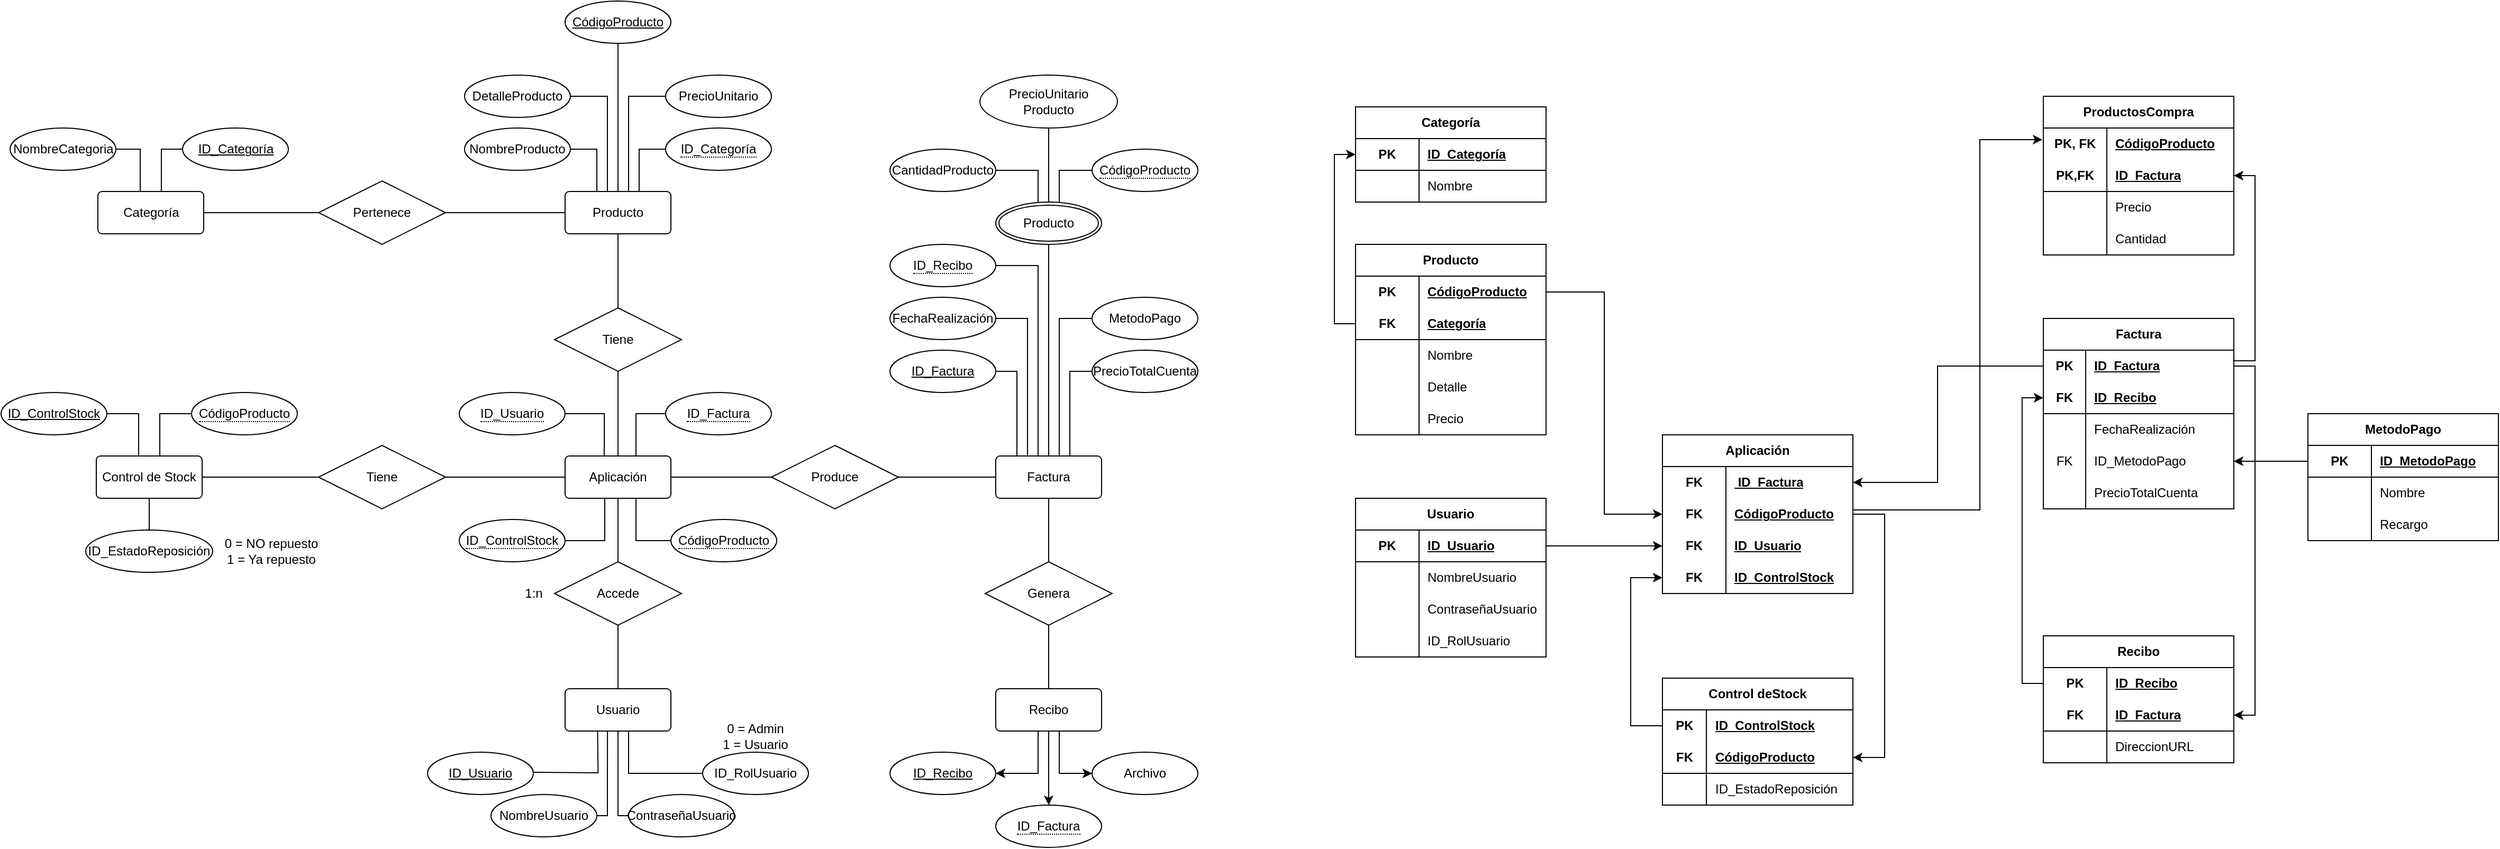 <mxfile version="21.3.8" type="device">
  <diagram id="vDqjUoAuHQiaoz7LTiOU" name="AlmacénMary">
    <mxGraphModel dx="1257" dy="601" grid="1" gridSize="10" guides="1" tooltips="1" connect="1" arrows="1" fold="1" page="1" pageScale="1" pageWidth="827" pageHeight="1169" math="0" shadow="0">
      <root>
        <mxCell id="0" />
        <mxCell id="1" parent="0" />
        <mxCell id="lYTeRvdv8kLkkW_NQM2Z-179" style="edgeStyle=orthogonalEdgeStyle;rounded=0;orthogonalLoop=1;jettySize=auto;html=1;entryX=0;entryY=0.5;entryDx=0;entryDy=0;endArrow=none;endFill=0;" parent="1" source="lYTeRvdv8kLkkW_NQM2Z-133" target="lYTeRvdv8kLkkW_NQM2Z-173" edge="1">
          <mxGeometry relative="1" as="geometry" />
        </mxCell>
        <mxCell id="lYTeRvdv8kLkkW_NQM2Z-203" style="edgeStyle=orthogonalEdgeStyle;rounded=0;orthogonalLoop=1;jettySize=auto;html=1;entryX=1;entryY=0.5;entryDx=0;entryDy=0;endArrow=none;endFill=0;" parent="1" source="lYTeRvdv8kLkkW_NQM2Z-133" target="lYTeRvdv8kLkkW_NQM2Z-162" edge="1">
          <mxGeometry relative="1" as="geometry">
            <Array as="points">
              <mxPoint x="680" y="560" />
            </Array>
          </mxGeometry>
        </mxCell>
        <mxCell id="lYTeRvdv8kLkkW_NQM2Z-204" style="edgeStyle=orthogonalEdgeStyle;rounded=0;orthogonalLoop=1;jettySize=auto;html=1;entryX=0;entryY=0.5;entryDx=0;entryDy=0;endArrow=none;endFill=0;" parent="1" source="lYTeRvdv8kLkkW_NQM2Z-133" target="lYTeRvdv8kLkkW_NQM2Z-161" edge="1">
          <mxGeometry relative="1" as="geometry">
            <Array as="points">
              <mxPoint x="710" y="560" />
            </Array>
          </mxGeometry>
        </mxCell>
        <mxCell id="lYTeRvdv8kLkkW_NQM2Z-261" style="edgeStyle=orthogonalEdgeStyle;rounded=0;orthogonalLoop=1;jettySize=auto;html=1;entryX=1;entryY=0.5;entryDx=0;entryDy=0;endArrow=none;endFill=0;" parent="1" source="lYTeRvdv8kLkkW_NQM2Z-133" target="lYTeRvdv8kLkkW_NQM2Z-160" edge="1">
          <mxGeometry relative="1" as="geometry">
            <Array as="points">
              <mxPoint x="710" y="680" />
            </Array>
          </mxGeometry>
        </mxCell>
        <mxCell id="lYTeRvdv8kLkkW_NQM2Z-262" style="edgeStyle=orthogonalEdgeStyle;rounded=0;orthogonalLoop=1;jettySize=auto;html=1;entryX=0.5;entryY=1;entryDx=0;entryDy=0;endArrow=none;endFill=0;" parent="1" source="lYTeRvdv8kLkkW_NQM2Z-133" target="lYTeRvdv8kLkkW_NQM2Z-260" edge="1">
          <mxGeometry relative="1" as="geometry" />
        </mxCell>
        <mxCell id="lYTeRvdv8kLkkW_NQM2Z-133" value="Aplicación" style="rounded=1;arcSize=10;whiteSpace=wrap;html=1;align=center;" parent="1" vertex="1">
          <mxGeometry x="643" y="600" width="100" height="40" as="geometry" />
        </mxCell>
        <mxCell id="lYTeRvdv8kLkkW_NQM2Z-134" value="Usuario" style="rounded=1;arcSize=10;whiteSpace=wrap;html=1;align=center;" parent="1" vertex="1">
          <mxGeometry x="643" y="820" width="100" height="40" as="geometry" />
        </mxCell>
        <mxCell id="lYTeRvdv8kLkkW_NQM2Z-135" style="edgeStyle=orthogonalEdgeStyle;rounded=0;orthogonalLoop=1;jettySize=auto;html=1;entryX=0.5;entryY=1;entryDx=0;entryDy=0;endArrow=none;endFill=0;" parent="1" source="lYTeRvdv8kLkkW_NQM2Z-141" target="lYTeRvdv8kLkkW_NQM2Z-164" edge="1">
          <mxGeometry relative="1" as="geometry" />
        </mxCell>
        <mxCell id="lYTeRvdv8kLkkW_NQM2Z-136" style="edgeStyle=orthogonalEdgeStyle;rounded=0;orthogonalLoop=1;jettySize=auto;html=1;entryX=1;entryY=0.5;entryDx=0;entryDy=0;endArrow=none;endFill=0;" parent="1" source="lYTeRvdv8kLkkW_NQM2Z-141" target="lYTeRvdv8kLkkW_NQM2Z-156" edge="1">
          <mxGeometry relative="1" as="geometry">
            <Array as="points">
              <mxPoint x="683" y="260" />
            </Array>
          </mxGeometry>
        </mxCell>
        <mxCell id="lYTeRvdv8kLkkW_NQM2Z-137" style="edgeStyle=orthogonalEdgeStyle;rounded=0;orthogonalLoop=1;jettySize=auto;html=1;entryX=0;entryY=0.5;entryDx=0;entryDy=0;endArrow=none;endFill=0;" parent="1" source="lYTeRvdv8kLkkW_NQM2Z-141" target="lYTeRvdv8kLkkW_NQM2Z-157" edge="1">
          <mxGeometry relative="1" as="geometry">
            <Array as="points">
              <mxPoint x="703" y="260" />
            </Array>
          </mxGeometry>
        </mxCell>
        <mxCell id="lYTeRvdv8kLkkW_NQM2Z-138" style="edgeStyle=orthogonalEdgeStyle;rounded=0;orthogonalLoop=1;jettySize=auto;html=1;entryX=1;entryY=0.5;entryDx=0;entryDy=0;endArrow=none;endFill=0;" parent="1" source="lYTeRvdv8kLkkW_NQM2Z-141" target="lYTeRvdv8kLkkW_NQM2Z-155" edge="1">
          <mxGeometry relative="1" as="geometry">
            <Array as="points">
              <mxPoint x="673" y="310" />
            </Array>
          </mxGeometry>
        </mxCell>
        <mxCell id="lYTeRvdv8kLkkW_NQM2Z-140" style="edgeStyle=orthogonalEdgeStyle;rounded=0;orthogonalLoop=1;jettySize=auto;html=1;entryX=0;entryY=0.5;entryDx=0;entryDy=0;endArrow=none;endFill=0;" parent="1" source="lYTeRvdv8kLkkW_NQM2Z-141" target="lYTeRvdv8kLkkW_NQM2Z-172" edge="1">
          <mxGeometry relative="1" as="geometry">
            <Array as="points">
              <mxPoint x="713" y="310" />
            </Array>
          </mxGeometry>
        </mxCell>
        <mxCell id="lYTeRvdv8kLkkW_NQM2Z-258" style="edgeStyle=orthogonalEdgeStyle;rounded=0;orthogonalLoop=1;jettySize=auto;html=1;entryX=1;entryY=0.5;entryDx=0;entryDy=0;endArrow=none;endFill=0;" parent="1" source="lYTeRvdv8kLkkW_NQM2Z-141" target="lYTeRvdv8kLkkW_NQM2Z-169" edge="1">
          <mxGeometry relative="1" as="geometry" />
        </mxCell>
        <mxCell id="lYTeRvdv8kLkkW_NQM2Z-141" value="Producto" style="rounded=1;arcSize=10;whiteSpace=wrap;html=1;align=center;" parent="1" vertex="1">
          <mxGeometry x="643" y="350" width="100" height="40" as="geometry" />
        </mxCell>
        <mxCell id="lYTeRvdv8kLkkW_NQM2Z-142" style="edgeStyle=orthogonalEdgeStyle;rounded=0;orthogonalLoop=1;jettySize=auto;html=1;exitX=1;exitY=0.5;exitDx=0;exitDy=0;entryX=0.317;entryY=1.032;entryDx=0;entryDy=0;entryPerimeter=0;endArrow=none;endFill=0;" parent="1" edge="1">
          <mxGeometry relative="1" as="geometry">
            <mxPoint x="612.0" y="899.0" as="sourcePoint" />
            <mxPoint x="673.7" y="860.28" as="targetPoint" />
          </mxGeometry>
        </mxCell>
        <mxCell id="lYTeRvdv8kLkkW_NQM2Z-143" value="ID_Usuario" style="ellipse;whiteSpace=wrap;html=1;align=center;fontStyle=4;" parent="1" vertex="1">
          <mxGeometry x="513" y="880" width="100" height="40" as="geometry" />
        </mxCell>
        <mxCell id="lYTeRvdv8kLkkW_NQM2Z-144" style="edgeStyle=orthogonalEdgeStyle;rounded=0;orthogonalLoop=1;jettySize=auto;html=1;exitX=1;exitY=0.5;exitDx=0;exitDy=0;endArrow=none;endFill=0;" parent="1" source="lYTeRvdv8kLkkW_NQM2Z-145" edge="1">
          <mxGeometry relative="1" as="geometry">
            <mxPoint x="683.059" y="860.0" as="targetPoint" />
            <Array as="points">
              <mxPoint x="683" y="910" />
              <mxPoint x="683" y="910" />
            </Array>
          </mxGeometry>
        </mxCell>
        <mxCell id="lYTeRvdv8kLkkW_NQM2Z-145" value="NombreUsuario" style="ellipse;whiteSpace=wrap;html=1;align=center;" parent="1" vertex="1">
          <mxGeometry x="573" y="920" width="100" height="40" as="geometry" />
        </mxCell>
        <mxCell id="lYTeRvdv8kLkkW_NQM2Z-146" style="edgeStyle=orthogonalEdgeStyle;rounded=0;orthogonalLoop=1;jettySize=auto;html=1;exitX=0;exitY=0.5;exitDx=0;exitDy=0;entryX=0.5;entryY=1;entryDx=0;entryDy=0;endArrow=none;endFill=0;" parent="1" source="lYTeRvdv8kLkkW_NQM2Z-147" target="lYTeRvdv8kLkkW_NQM2Z-134" edge="1">
          <mxGeometry relative="1" as="geometry">
            <Array as="points">
              <mxPoint x="693" y="940" />
            </Array>
          </mxGeometry>
        </mxCell>
        <mxCell id="lYTeRvdv8kLkkW_NQM2Z-147" value="ContraseñaUsuario" style="ellipse;whiteSpace=wrap;html=1;align=center;" parent="1" vertex="1">
          <mxGeometry x="703" y="920" width="100" height="40" as="geometry" />
        </mxCell>
        <mxCell id="lYTeRvdv8kLkkW_NQM2Z-148" style="edgeStyle=orthogonalEdgeStyle;rounded=0;orthogonalLoop=1;jettySize=auto;html=1;exitX=0;exitY=0.5;exitDx=0;exitDy=0;entryX=0.6;entryY=1;entryDx=0;entryDy=0;entryPerimeter=0;endArrow=none;endFill=0;" parent="1" source="lYTeRvdv8kLkkW_NQM2Z-149" target="lYTeRvdv8kLkkW_NQM2Z-134" edge="1">
          <mxGeometry relative="1" as="geometry" />
        </mxCell>
        <mxCell id="lYTeRvdv8kLkkW_NQM2Z-149" value="ID_RolUsuario" style="ellipse;whiteSpace=wrap;html=1;align=center;" parent="1" vertex="1">
          <mxGeometry x="773" y="880" width="100" height="40" as="geometry" />
        </mxCell>
        <mxCell id="lYTeRvdv8kLkkW_NQM2Z-150" style="edgeStyle=orthogonalEdgeStyle;rounded=0;orthogonalLoop=1;jettySize=auto;html=1;exitX=0.5;exitY=0;exitDx=0;exitDy=0;entryX=0.5;entryY=1;entryDx=0;entryDy=0;endArrow=none;endFill=0;" parent="1" source="lYTeRvdv8kLkkW_NQM2Z-152" target="lYTeRvdv8kLkkW_NQM2Z-133" edge="1">
          <mxGeometry relative="1" as="geometry" />
        </mxCell>
        <mxCell id="lYTeRvdv8kLkkW_NQM2Z-151" style="edgeStyle=orthogonalEdgeStyle;rounded=0;orthogonalLoop=1;jettySize=auto;html=1;exitX=0.5;exitY=1;exitDx=0;exitDy=0;endArrow=none;endFill=0;" parent="1" source="lYTeRvdv8kLkkW_NQM2Z-152" target="lYTeRvdv8kLkkW_NQM2Z-134" edge="1">
          <mxGeometry relative="1" as="geometry" />
        </mxCell>
        <mxCell id="lYTeRvdv8kLkkW_NQM2Z-152" value="Accede" style="shape=rhombus;perimeter=rhombusPerimeter;whiteSpace=wrap;html=1;align=center;" parent="1" vertex="1">
          <mxGeometry x="633" y="700" width="120" height="60" as="geometry" />
        </mxCell>
        <mxCell id="lYTeRvdv8kLkkW_NQM2Z-155" value="NombreProducto" style="ellipse;whiteSpace=wrap;html=1;align=center;" parent="1" vertex="1">
          <mxGeometry x="548" y="290" width="100" height="40" as="geometry" />
        </mxCell>
        <mxCell id="lYTeRvdv8kLkkW_NQM2Z-156" value="DetalleProducto" style="ellipse;whiteSpace=wrap;html=1;align=center;" parent="1" vertex="1">
          <mxGeometry x="548" y="240" width="100" height="40" as="geometry" />
        </mxCell>
        <mxCell id="lYTeRvdv8kLkkW_NQM2Z-157" value="PrecioUnitario" style="ellipse;whiteSpace=wrap;html=1;align=center;" parent="1" vertex="1">
          <mxGeometry x="738" y="240" width="100" height="40" as="geometry" />
        </mxCell>
        <mxCell id="lYTeRvdv8kLkkW_NQM2Z-159" value="1:n" style="text;html=1;align=center;verticalAlign=middle;resizable=0;points=[];autosize=1;strokeColor=none;fillColor=none;" parent="1" vertex="1">
          <mxGeometry x="593" y="715" width="40" height="30" as="geometry" />
        </mxCell>
        <mxCell id="lYTeRvdv8kLkkW_NQM2Z-160" value="&lt;span style=&quot;border-bottom: 1px dotted&quot;&gt;CódigoProducto&lt;/span&gt;" style="ellipse;whiteSpace=wrap;html=1;align=center;" parent="1" vertex="1">
          <mxGeometry x="743" y="660" width="100" height="40" as="geometry" />
        </mxCell>
        <mxCell id="lYTeRvdv8kLkkW_NQM2Z-161" value="&lt;span style=&quot;border-bottom: 1px dotted&quot;&gt;ID_Factura&lt;/span&gt;" style="ellipse;whiteSpace=wrap;html=1;align=center;" parent="1" vertex="1">
          <mxGeometry x="738" y="540" width="100" height="40" as="geometry" />
        </mxCell>
        <mxCell id="lYTeRvdv8kLkkW_NQM2Z-162" value="&lt;span style=&quot;border-bottom: 1px dotted&quot;&gt;ID_Usuario&lt;/span&gt;" style="ellipse;whiteSpace=wrap;html=1;align=center;" parent="1" vertex="1">
          <mxGeometry x="543" y="540" width="100" height="40" as="geometry" />
        </mxCell>
        <mxCell id="lYTeRvdv8kLkkW_NQM2Z-163" value="0 = Admin&lt;br&gt;1 = Usuario" style="text;html=1;strokeColor=none;fillColor=none;align=center;verticalAlign=middle;whiteSpace=wrap;rounded=0;" parent="1" vertex="1">
          <mxGeometry x="773" y="850" width="100" height="30" as="geometry" />
        </mxCell>
        <mxCell id="lYTeRvdv8kLkkW_NQM2Z-164" value="&lt;u&gt;CódigoProducto&lt;/u&gt;" style="ellipse;whiteSpace=wrap;html=1;align=center;" parent="1" vertex="1">
          <mxGeometry x="643" y="170" width="100" height="40" as="geometry" />
        </mxCell>
        <mxCell id="lYTeRvdv8kLkkW_NQM2Z-165" style="edgeStyle=orthogonalEdgeStyle;rounded=0;orthogonalLoop=1;jettySize=auto;html=1;entryX=0;entryY=0.5;entryDx=0;entryDy=0;endArrow=none;endFill=0;" parent="1" source="lYTeRvdv8kLkkW_NQM2Z-167" target="lYTeRvdv8kLkkW_NQM2Z-171" edge="1">
          <mxGeometry relative="1" as="geometry">
            <Array as="points">
              <mxPoint x="261.5" y="310" />
            </Array>
          </mxGeometry>
        </mxCell>
        <mxCell id="lYTeRvdv8kLkkW_NQM2Z-166" style="edgeStyle=orthogonalEdgeStyle;rounded=0;orthogonalLoop=1;jettySize=auto;html=1;entryX=1;entryY=0.5;entryDx=0;entryDy=0;endArrow=none;endFill=0;" parent="1" source="lYTeRvdv8kLkkW_NQM2Z-167" target="lYTeRvdv8kLkkW_NQM2Z-170" edge="1">
          <mxGeometry relative="1" as="geometry">
            <Array as="points">
              <mxPoint x="241.5" y="310" />
            </Array>
          </mxGeometry>
        </mxCell>
        <mxCell id="lYTeRvdv8kLkkW_NQM2Z-167" value="Categoría" style="rounded=1;arcSize=10;whiteSpace=wrap;html=1;align=center;" parent="1" vertex="1">
          <mxGeometry x="201.5" y="350" width="100" height="40" as="geometry" />
        </mxCell>
        <mxCell id="lYTeRvdv8kLkkW_NQM2Z-259" style="edgeStyle=orthogonalEdgeStyle;rounded=0;orthogonalLoop=1;jettySize=auto;html=1;entryX=1;entryY=0.5;entryDx=0;entryDy=0;endArrow=none;endFill=0;" parent="1" source="lYTeRvdv8kLkkW_NQM2Z-169" target="lYTeRvdv8kLkkW_NQM2Z-167" edge="1">
          <mxGeometry relative="1" as="geometry" />
        </mxCell>
        <mxCell id="lYTeRvdv8kLkkW_NQM2Z-169" value="Pertenece" style="shape=rhombus;perimeter=rhombusPerimeter;whiteSpace=wrap;html=1;align=center;" parent="1" vertex="1">
          <mxGeometry x="410" y="340" width="120" height="60" as="geometry" />
        </mxCell>
        <mxCell id="lYTeRvdv8kLkkW_NQM2Z-170" value="NombreCategoria" style="ellipse;whiteSpace=wrap;html=1;align=center;" parent="1" vertex="1">
          <mxGeometry x="118.5" y="290" width="100" height="40" as="geometry" />
        </mxCell>
        <mxCell id="lYTeRvdv8kLkkW_NQM2Z-171" value="&lt;u&gt;ID_Categoría&lt;/u&gt;" style="ellipse;whiteSpace=wrap;html=1;align=center;" parent="1" vertex="1">
          <mxGeometry x="281.5" y="290" width="100" height="40" as="geometry" />
        </mxCell>
        <mxCell id="lYTeRvdv8kLkkW_NQM2Z-172" value="&lt;span style=&quot;border-bottom: 1px dotted&quot;&gt;ID_Categoría&lt;/span&gt;" style="ellipse;whiteSpace=wrap;html=1;align=center;" parent="1" vertex="1">
          <mxGeometry x="738" y="290" width="100" height="40" as="geometry" />
        </mxCell>
        <mxCell id="lYTeRvdv8kLkkW_NQM2Z-180" style="edgeStyle=orthogonalEdgeStyle;rounded=0;orthogonalLoop=1;jettySize=auto;html=1;entryX=0;entryY=0.5;entryDx=0;entryDy=0;endArrow=none;endFill=0;" parent="1" source="lYTeRvdv8kLkkW_NQM2Z-173" target="lYTeRvdv8kLkkW_NQM2Z-175" edge="1">
          <mxGeometry relative="1" as="geometry" />
        </mxCell>
        <mxCell id="lYTeRvdv8kLkkW_NQM2Z-173" value="Produce" style="shape=rhombus;perimeter=rhombusPerimeter;whiteSpace=wrap;html=1;align=center;" parent="1" vertex="1">
          <mxGeometry x="838" y="590" width="120" height="60" as="geometry" />
        </mxCell>
        <mxCell id="lYTeRvdv8kLkkW_NQM2Z-183" style="edgeStyle=orthogonalEdgeStyle;rounded=0;orthogonalLoop=1;jettySize=auto;html=1;entryX=0.5;entryY=0;entryDx=0;entryDy=0;endArrow=none;endFill=0;" parent="1" source="lYTeRvdv8kLkkW_NQM2Z-175" target="lYTeRvdv8kLkkW_NQM2Z-182" edge="1">
          <mxGeometry relative="1" as="geometry" />
        </mxCell>
        <mxCell id="lYTeRvdv8kLkkW_NQM2Z-222" style="edgeStyle=orthogonalEdgeStyle;rounded=0;orthogonalLoop=1;jettySize=auto;html=1;entryX=1;entryY=0.5;entryDx=0;entryDy=0;endArrow=none;endFill=0;" parent="1" source="lYTeRvdv8kLkkW_NQM2Z-175" target="lYTeRvdv8kLkkW_NQM2Z-218" edge="1">
          <mxGeometry relative="1" as="geometry">
            <Array as="points">
              <mxPoint x="1080" y="470" />
            </Array>
          </mxGeometry>
        </mxCell>
        <mxCell id="lYTeRvdv8kLkkW_NQM2Z-223" style="edgeStyle=orthogonalEdgeStyle;rounded=0;orthogonalLoop=1;jettySize=auto;html=1;entryX=0;entryY=0.5;entryDx=0;entryDy=0;endArrow=none;endFill=0;" parent="1" source="lYTeRvdv8kLkkW_NQM2Z-175" target="lYTeRvdv8kLkkW_NQM2Z-219" edge="1">
          <mxGeometry relative="1" as="geometry">
            <Array as="points">
              <mxPoint x="1110" y="470" />
            </Array>
          </mxGeometry>
        </mxCell>
        <mxCell id="lYTeRvdv8kLkkW_NQM2Z-224" style="edgeStyle=orthogonalEdgeStyle;rounded=0;orthogonalLoop=1;jettySize=auto;html=1;entryX=1;entryY=0.5;entryDx=0;entryDy=0;endArrow=none;endFill=0;" parent="1" source="lYTeRvdv8kLkkW_NQM2Z-175" target="lYTeRvdv8kLkkW_NQM2Z-210" edge="1">
          <mxGeometry relative="1" as="geometry">
            <Array as="points">
              <mxPoint x="1070" y="520" />
            </Array>
          </mxGeometry>
        </mxCell>
        <mxCell id="lYTeRvdv8kLkkW_NQM2Z-225" style="edgeStyle=orthogonalEdgeStyle;rounded=0;orthogonalLoop=1;jettySize=auto;html=1;entryX=0;entryY=0.5;entryDx=0;entryDy=0;endArrow=none;endFill=0;" parent="1" source="lYTeRvdv8kLkkW_NQM2Z-175" target="lYTeRvdv8kLkkW_NQM2Z-217" edge="1">
          <mxGeometry relative="1" as="geometry">
            <Array as="points">
              <mxPoint x="1120" y="520" />
            </Array>
          </mxGeometry>
        </mxCell>
        <mxCell id="lYTeRvdv8kLkkW_NQM2Z-235" style="edgeStyle=orthogonalEdgeStyle;rounded=0;orthogonalLoop=1;jettySize=auto;html=1;entryX=1;entryY=0.5;entryDx=0;entryDy=0;endArrow=none;endFill=0;" parent="1" source="lYTeRvdv8kLkkW_NQM2Z-175" target="lYTeRvdv8kLkkW_NQM2Z-234" edge="1">
          <mxGeometry relative="1" as="geometry">
            <Array as="points">
              <mxPoint x="1090" y="420" />
            </Array>
          </mxGeometry>
        </mxCell>
        <mxCell id="lYTeRvdv8kLkkW_NQM2Z-237" style="edgeStyle=orthogonalEdgeStyle;rounded=0;orthogonalLoop=1;jettySize=auto;html=1;entryX=0.5;entryY=1;entryDx=0;entryDy=0;endArrow=none;endFill=0;" parent="1" source="lYTeRvdv8kLkkW_NQM2Z-175" target="lYTeRvdv8kLkkW_NQM2Z-247" edge="1">
          <mxGeometry relative="1" as="geometry">
            <mxPoint x="1100" y="395" as="targetPoint" />
          </mxGeometry>
        </mxCell>
        <mxCell id="lYTeRvdv8kLkkW_NQM2Z-175" value="Factura" style="rounded=1;arcSize=10;whiteSpace=wrap;html=1;align=center;" parent="1" vertex="1">
          <mxGeometry x="1050" y="600" width="100" height="40" as="geometry" />
        </mxCell>
        <mxCell id="lYTeRvdv8kLkkW_NQM2Z-229" style="edgeStyle=orthogonalEdgeStyle;rounded=0;orthogonalLoop=1;jettySize=auto;html=1;entryX=0.5;entryY=0;entryDx=0;entryDy=0;endArrow=none;endFill=0;" parent="1" source="lYTeRvdv8kLkkW_NQM2Z-182" target="lYTeRvdv8kLkkW_NQM2Z-228" edge="1">
          <mxGeometry relative="1" as="geometry" />
        </mxCell>
        <mxCell id="lYTeRvdv8kLkkW_NQM2Z-182" value="Genera" style="shape=rhombus;perimeter=rhombusPerimeter;whiteSpace=wrap;html=1;align=center;" parent="1" vertex="1">
          <mxGeometry x="1040" y="700" width="120" height="60" as="geometry" />
        </mxCell>
        <mxCell id="lYTeRvdv8kLkkW_NQM2Z-198" style="edgeStyle=orthogonalEdgeStyle;rounded=0;orthogonalLoop=1;jettySize=auto;html=1;entryX=0;entryY=0.5;entryDx=0;entryDy=0;endArrow=none;endFill=0;strokeColor=default;" parent="1" source="lYTeRvdv8kLkkW_NQM2Z-185" target="lYTeRvdv8kLkkW_NQM2Z-187" edge="1">
          <mxGeometry relative="1" as="geometry" />
        </mxCell>
        <mxCell id="lYTeRvdv8kLkkW_NQM2Z-266" style="edgeStyle=orthogonalEdgeStyle;rounded=0;orthogonalLoop=1;jettySize=auto;html=1;entryX=1;entryY=0.5;entryDx=0;entryDy=0;strokeColor=default;endArrow=none;endFill=0;" parent="1" source="lYTeRvdv8kLkkW_NQM2Z-185" target="lYTeRvdv8kLkkW_NQM2Z-256" edge="1">
          <mxGeometry relative="1" as="geometry">
            <Array as="points">
              <mxPoint x="240" y="560" />
            </Array>
          </mxGeometry>
        </mxCell>
        <mxCell id="lYTeRvdv8kLkkW_NQM2Z-267" style="edgeStyle=orthogonalEdgeStyle;rounded=0;orthogonalLoop=1;jettySize=auto;html=1;entryX=0;entryY=0.5;entryDx=0;entryDy=0;strokeColor=default;endArrow=none;endFill=0;" parent="1" source="lYTeRvdv8kLkkW_NQM2Z-185" target="lYTeRvdv8kLkkW_NQM2Z-257" edge="1">
          <mxGeometry relative="1" as="geometry">
            <Array as="points">
              <mxPoint x="260" y="560" />
            </Array>
          </mxGeometry>
        </mxCell>
        <mxCell id="ylq0Wh5do1DhNVSN07a9-79" style="edgeStyle=orthogonalEdgeStyle;rounded=0;orthogonalLoop=1;jettySize=auto;html=1;exitX=0.5;exitY=1;exitDx=0;exitDy=0;entryX=0.5;entryY=0;entryDx=0;entryDy=0;strokeColor=default;endArrow=none;endFill=0;" parent="1" source="lYTeRvdv8kLkkW_NQM2Z-185" target="ylq0Wh5do1DhNVSN07a9-77" edge="1">
          <mxGeometry relative="1" as="geometry" />
        </mxCell>
        <mxCell id="lYTeRvdv8kLkkW_NQM2Z-185" value="Control de Stock" style="rounded=1;arcSize=10;whiteSpace=wrap;html=1;align=center;strokeColor=default;" parent="1" vertex="1">
          <mxGeometry x="200" y="600" width="100" height="40" as="geometry" />
        </mxCell>
        <mxCell id="lYTeRvdv8kLkkW_NQM2Z-199" style="edgeStyle=orthogonalEdgeStyle;rounded=0;orthogonalLoop=1;jettySize=auto;html=1;entryX=0;entryY=0.5;entryDx=0;entryDy=0;endArrow=none;endFill=0;" parent="1" source="lYTeRvdv8kLkkW_NQM2Z-187" target="lYTeRvdv8kLkkW_NQM2Z-133" edge="1">
          <mxGeometry relative="1" as="geometry" />
        </mxCell>
        <mxCell id="lYTeRvdv8kLkkW_NQM2Z-187" value="Tiene" style="shape=rhombus;perimeter=rhombusPerimeter;whiteSpace=wrap;html=1;align=center;" parent="1" vertex="1">
          <mxGeometry x="410" y="590" width="120" height="60" as="geometry" />
        </mxCell>
        <mxCell id="lYTeRvdv8kLkkW_NQM2Z-210" value="ID_Factura" style="ellipse;whiteSpace=wrap;html=1;align=center;fontStyle=4;" parent="1" vertex="1">
          <mxGeometry x="950" y="500" width="100" height="40" as="geometry" />
        </mxCell>
        <mxCell id="lYTeRvdv8kLkkW_NQM2Z-217" value="PrecioTotalCuenta" style="ellipse;whiteSpace=wrap;html=1;align=center;" parent="1" vertex="1">
          <mxGeometry x="1141" y="500" width="100" height="40" as="geometry" />
        </mxCell>
        <mxCell id="lYTeRvdv8kLkkW_NQM2Z-218" value="FechaRealización" style="ellipse;whiteSpace=wrap;html=1;align=center;" parent="1" vertex="1">
          <mxGeometry x="950" y="450" width="100" height="40" as="geometry" />
        </mxCell>
        <mxCell id="lYTeRvdv8kLkkW_NQM2Z-219" value="MetodoPago" style="ellipse;whiteSpace=wrap;html=1;align=center;" parent="1" vertex="1">
          <mxGeometry x="1141" y="450" width="100" height="40" as="geometry" />
        </mxCell>
        <mxCell id="lYTeRvdv8kLkkW_NQM2Z-269" style="edgeStyle=orthogonalEdgeStyle;rounded=0;orthogonalLoop=1;jettySize=auto;html=1;entryX=0.5;entryY=0;entryDx=0;entryDy=0;" parent="1" source="lYTeRvdv8kLkkW_NQM2Z-228" target="lYTeRvdv8kLkkW_NQM2Z-241" edge="1">
          <mxGeometry relative="1" as="geometry" />
        </mxCell>
        <mxCell id="lYTeRvdv8kLkkW_NQM2Z-270" style="edgeStyle=orthogonalEdgeStyle;rounded=0;orthogonalLoop=1;jettySize=auto;html=1;entryX=1;entryY=0.5;entryDx=0;entryDy=0;" parent="1" source="lYTeRvdv8kLkkW_NQM2Z-228" target="lYTeRvdv8kLkkW_NQM2Z-242" edge="1">
          <mxGeometry relative="1" as="geometry">
            <Array as="points">
              <mxPoint x="1090" y="900" />
            </Array>
          </mxGeometry>
        </mxCell>
        <mxCell id="lYTeRvdv8kLkkW_NQM2Z-271" style="edgeStyle=orthogonalEdgeStyle;rounded=0;orthogonalLoop=1;jettySize=auto;html=1;entryX=0;entryY=0.5;entryDx=0;entryDy=0;" parent="1" source="lYTeRvdv8kLkkW_NQM2Z-228" target="lYTeRvdv8kLkkW_NQM2Z-232" edge="1">
          <mxGeometry relative="1" as="geometry">
            <Array as="points">
              <mxPoint x="1110" y="900" />
            </Array>
          </mxGeometry>
        </mxCell>
        <mxCell id="lYTeRvdv8kLkkW_NQM2Z-228" value="Recibo" style="rounded=1;arcSize=10;whiteSpace=wrap;html=1;align=center;" parent="1" vertex="1">
          <mxGeometry x="1050" y="820" width="100" height="40" as="geometry" />
        </mxCell>
        <mxCell id="lYTeRvdv8kLkkW_NQM2Z-232" value="Archivo" style="ellipse;whiteSpace=wrap;html=1;align=center;" parent="1" vertex="1">
          <mxGeometry x="1141" y="880" width="100" height="40" as="geometry" />
        </mxCell>
        <mxCell id="lYTeRvdv8kLkkW_NQM2Z-234" value="&lt;span style=&quot;border-bottom: 1px dotted&quot;&gt;ID_Recibo&lt;/span&gt;" style="ellipse;whiteSpace=wrap;html=1;align=center;" parent="1" vertex="1">
          <mxGeometry x="950" y="400" width="100" height="40" as="geometry" />
        </mxCell>
        <mxCell id="lYTeRvdv8kLkkW_NQM2Z-241" value="&lt;span style=&quot;border-bottom: 1px dotted&quot;&gt;ID_Factura&lt;/span&gt;" style="ellipse;whiteSpace=wrap;html=1;align=center;" parent="1" vertex="1">
          <mxGeometry x="1050" y="930" width="100" height="40" as="geometry" />
        </mxCell>
        <mxCell id="lYTeRvdv8kLkkW_NQM2Z-242" value="&lt;u&gt;ID_Recibo&lt;/u&gt;" style="ellipse;whiteSpace=wrap;html=1;align=center;" parent="1" vertex="1">
          <mxGeometry x="950" y="880" width="100" height="40" as="geometry" />
        </mxCell>
        <mxCell id="lYTeRvdv8kLkkW_NQM2Z-252" style="edgeStyle=orthogonalEdgeStyle;rounded=0;orthogonalLoop=1;jettySize=auto;html=1;entryX=0.5;entryY=1;entryDx=0;entryDy=0;endArrow=none;endFill=0;" parent="1" source="lYTeRvdv8kLkkW_NQM2Z-247" target="lYTeRvdv8kLkkW_NQM2Z-251" edge="1">
          <mxGeometry relative="1" as="geometry" />
        </mxCell>
        <mxCell id="lYTeRvdv8kLkkW_NQM2Z-253" style="edgeStyle=orthogonalEdgeStyle;rounded=0;orthogonalLoop=1;jettySize=auto;html=1;entryX=1;entryY=0.5;entryDx=0;entryDy=0;endArrow=none;endFill=0;" parent="1" source="lYTeRvdv8kLkkW_NQM2Z-247" target="lYTeRvdv8kLkkW_NQM2Z-249" edge="1">
          <mxGeometry relative="1" as="geometry">
            <Array as="points">
              <mxPoint x="1090" y="330" />
            </Array>
          </mxGeometry>
        </mxCell>
        <mxCell id="lYTeRvdv8kLkkW_NQM2Z-254" style="edgeStyle=orthogonalEdgeStyle;rounded=0;orthogonalLoop=1;jettySize=auto;html=1;entryX=0;entryY=0.5;entryDx=0;entryDy=0;endArrow=none;endFill=0;" parent="1" source="lYTeRvdv8kLkkW_NQM2Z-247" target="lYTeRvdv8kLkkW_NQM2Z-250" edge="1">
          <mxGeometry relative="1" as="geometry">
            <Array as="points">
              <mxPoint x="1110" y="330" />
            </Array>
          </mxGeometry>
        </mxCell>
        <mxCell id="lYTeRvdv8kLkkW_NQM2Z-247" value="Producto" style="ellipse;shape=doubleEllipse;margin=3;whiteSpace=wrap;html=1;align=center;" parent="1" vertex="1">
          <mxGeometry x="1050" y="360" width="100" height="40" as="geometry" />
        </mxCell>
        <mxCell id="lYTeRvdv8kLkkW_NQM2Z-249" value="CantidadProducto" style="ellipse;whiteSpace=wrap;html=1;align=center;" parent="1" vertex="1">
          <mxGeometry x="950" y="310" width="100" height="40" as="geometry" />
        </mxCell>
        <mxCell id="lYTeRvdv8kLkkW_NQM2Z-250" value="&lt;span style=&quot;border-bottom: 1px dotted&quot;&gt;CódigoProducto&lt;/span&gt;" style="ellipse;whiteSpace=wrap;html=1;align=center;" parent="1" vertex="1">
          <mxGeometry x="1141" y="310" width="100" height="40" as="geometry" />
        </mxCell>
        <mxCell id="lYTeRvdv8kLkkW_NQM2Z-251" value="PrecioUnitario&lt;br&gt;Producto" style="ellipse;whiteSpace=wrap;html=1;align=center;" parent="1" vertex="1">
          <mxGeometry x="1035" y="240" width="130" height="50" as="geometry" />
        </mxCell>
        <mxCell id="lYTeRvdv8kLkkW_NQM2Z-256" value="ID_ControlStock" style="ellipse;whiteSpace=wrap;html=1;align=center;fontStyle=4;" parent="1" vertex="1">
          <mxGeometry x="110" y="540" width="100" height="40" as="geometry" />
        </mxCell>
        <mxCell id="lYTeRvdv8kLkkW_NQM2Z-257" value="&lt;span style=&quot;border-bottom: 1px dotted&quot;&gt;CódigoProducto&lt;/span&gt;" style="ellipse;whiteSpace=wrap;html=1;align=center;" parent="1" vertex="1">
          <mxGeometry x="290" y="540" width="100" height="40" as="geometry" />
        </mxCell>
        <mxCell id="lYTeRvdv8kLkkW_NQM2Z-263" style="edgeStyle=orthogonalEdgeStyle;rounded=0;orthogonalLoop=1;jettySize=auto;html=1;entryX=0.5;entryY=1;entryDx=0;entryDy=0;endArrow=none;endFill=0;" parent="1" source="lYTeRvdv8kLkkW_NQM2Z-260" target="lYTeRvdv8kLkkW_NQM2Z-141" edge="1">
          <mxGeometry relative="1" as="geometry" />
        </mxCell>
        <mxCell id="lYTeRvdv8kLkkW_NQM2Z-260" value="Tiene" style="shape=rhombus;perimeter=rhombusPerimeter;whiteSpace=wrap;html=1;align=center;" parent="1" vertex="1">
          <mxGeometry x="633" y="460" width="120" height="60" as="geometry" />
        </mxCell>
        <mxCell id="ylq0Wh5do1DhNVSN07a9-77" value="ID_EstadoReposición" style="ellipse;whiteSpace=wrap;html=1;align=center;" parent="1" vertex="1">
          <mxGeometry x="190" y="670" width="120" height="40" as="geometry" />
        </mxCell>
        <mxCell id="ylq0Wh5do1DhNVSN07a9-78" value="0 = NO repuesto&lt;br&gt;1 = Ya repuesto" style="text;html=1;align=center;verticalAlign=middle;resizable=0;points=[];autosize=1;strokeColor=none;fillColor=none;" parent="1" vertex="1">
          <mxGeometry x="310" y="670" width="110" height="40" as="geometry" />
        </mxCell>
        <mxCell id="ylq0Wh5do1DhNVSN07a9-82" style="edgeStyle=orthogonalEdgeStyle;shape=connector;rounded=0;orthogonalLoop=1;jettySize=auto;html=1;exitX=1;exitY=0.5;exitDx=0;exitDy=0;entryX=0.375;entryY=1.013;entryDx=0;entryDy=0;entryPerimeter=0;labelBackgroundColor=default;strokeColor=default;fontFamily=Helvetica;fontSize=11;fontColor=default;endArrow=none;endFill=0;" parent="1" source="ylq0Wh5do1DhNVSN07a9-81" target="lYTeRvdv8kLkkW_NQM2Z-133" edge="1">
          <mxGeometry relative="1" as="geometry" />
        </mxCell>
        <mxCell id="ylq0Wh5do1DhNVSN07a9-81" value="&lt;span style=&quot;border-bottom: 1px dotted&quot;&gt;ID_ControlStock&lt;/span&gt;" style="ellipse;whiteSpace=wrap;html=1;align=center;" parent="1" vertex="1">
          <mxGeometry x="543" y="660" width="100" height="40" as="geometry" />
        </mxCell>
        <mxCell id="l4XwQl3PcMBx6Q5eZ_6Q-120" value="Aplicación" style="shape=table;startSize=30;container=1;collapsible=1;childLayout=tableLayout;fixedRows=1;rowLines=0;fontStyle=1;align=center;resizeLast=1;html=1;whiteSpace=wrap;" vertex="1" parent="1">
          <mxGeometry x="1680" y="580" width="180" height="150" as="geometry" />
        </mxCell>
        <mxCell id="l4XwQl3PcMBx6Q5eZ_6Q-121" value="" style="shape=tableRow;horizontal=0;startSize=0;swimlaneHead=0;swimlaneBody=0;fillColor=none;collapsible=0;dropTarget=0;points=[[0,0.5],[1,0.5]];portConstraint=eastwest;top=0;left=0;right=0;bottom=0;html=1;" vertex="1" parent="l4XwQl3PcMBx6Q5eZ_6Q-120">
          <mxGeometry y="30" width="180" height="30" as="geometry" />
        </mxCell>
        <mxCell id="l4XwQl3PcMBx6Q5eZ_6Q-122" value="FK" style="shape=partialRectangle;connectable=0;fillColor=none;top=0;left=0;bottom=0;right=0;fontStyle=1;overflow=hidden;html=1;whiteSpace=wrap;" vertex="1" parent="l4XwQl3PcMBx6Q5eZ_6Q-121">
          <mxGeometry width="60.0" height="30" as="geometry">
            <mxRectangle width="60.0" height="30" as="alternateBounds" />
          </mxGeometry>
        </mxCell>
        <mxCell id="l4XwQl3PcMBx6Q5eZ_6Q-123" value="&amp;nbsp;ID_Factura" style="shape=partialRectangle;connectable=0;fillColor=none;top=0;left=0;bottom=0;right=0;align=left;spacingLeft=6;fontStyle=5;overflow=hidden;html=1;whiteSpace=wrap;" vertex="1" parent="l4XwQl3PcMBx6Q5eZ_6Q-121">
          <mxGeometry x="60.0" width="120.0" height="30" as="geometry">
            <mxRectangle width="120.0" height="30" as="alternateBounds" />
          </mxGeometry>
        </mxCell>
        <mxCell id="l4XwQl3PcMBx6Q5eZ_6Q-124" value="" style="shape=tableRow;horizontal=0;startSize=0;swimlaneHead=0;swimlaneBody=0;fillColor=none;collapsible=0;dropTarget=0;points=[[0,0.5],[1,0.5]];portConstraint=eastwest;top=0;left=0;right=0;bottom=0;html=1;" vertex="1" parent="l4XwQl3PcMBx6Q5eZ_6Q-120">
          <mxGeometry y="60" width="180" height="30" as="geometry" />
        </mxCell>
        <mxCell id="l4XwQl3PcMBx6Q5eZ_6Q-125" value="FK" style="shape=partialRectangle;connectable=0;fillColor=none;top=0;left=0;bottom=0;right=0;fontStyle=1;overflow=hidden;html=1;whiteSpace=wrap;" vertex="1" parent="l4XwQl3PcMBx6Q5eZ_6Q-124">
          <mxGeometry width="60.0" height="30" as="geometry">
            <mxRectangle width="60.0" height="30" as="alternateBounds" />
          </mxGeometry>
        </mxCell>
        <mxCell id="l4XwQl3PcMBx6Q5eZ_6Q-126" value="CódigoProducto" style="shape=partialRectangle;connectable=0;fillColor=none;top=0;left=0;bottom=0;right=0;align=left;spacingLeft=6;fontStyle=5;overflow=hidden;html=1;whiteSpace=wrap;" vertex="1" parent="l4XwQl3PcMBx6Q5eZ_6Q-124">
          <mxGeometry x="60.0" width="120.0" height="30" as="geometry">
            <mxRectangle width="120.0" height="30" as="alternateBounds" />
          </mxGeometry>
        </mxCell>
        <mxCell id="l4XwQl3PcMBx6Q5eZ_6Q-127" value="" style="shape=tableRow;horizontal=0;startSize=0;swimlaneHead=0;swimlaneBody=0;fillColor=none;collapsible=0;dropTarget=0;points=[[0,0.5],[1,0.5]];portConstraint=eastwest;top=0;left=0;right=0;bottom=0;html=1;" vertex="1" parent="l4XwQl3PcMBx6Q5eZ_6Q-120">
          <mxGeometry y="90" width="180" height="30" as="geometry" />
        </mxCell>
        <mxCell id="l4XwQl3PcMBx6Q5eZ_6Q-128" value="FK" style="shape=partialRectangle;connectable=0;fillColor=none;top=0;left=0;bottom=0;right=0;fontStyle=1;overflow=hidden;html=1;whiteSpace=wrap;" vertex="1" parent="l4XwQl3PcMBx6Q5eZ_6Q-127">
          <mxGeometry width="60.0" height="30" as="geometry">
            <mxRectangle width="60.0" height="30" as="alternateBounds" />
          </mxGeometry>
        </mxCell>
        <mxCell id="l4XwQl3PcMBx6Q5eZ_6Q-129" value="ID_Usuario" style="shape=partialRectangle;connectable=0;fillColor=none;top=0;left=0;bottom=0;right=0;align=left;spacingLeft=6;fontStyle=5;overflow=hidden;html=1;whiteSpace=wrap;" vertex="1" parent="l4XwQl3PcMBx6Q5eZ_6Q-127">
          <mxGeometry x="60.0" width="120.0" height="30" as="geometry">
            <mxRectangle width="120.0" height="30" as="alternateBounds" />
          </mxGeometry>
        </mxCell>
        <mxCell id="l4XwQl3PcMBx6Q5eZ_6Q-130" value="" style="shape=tableRow;horizontal=0;startSize=0;swimlaneHead=0;swimlaneBody=0;fillColor=none;collapsible=0;dropTarget=0;points=[[0,0.5],[1,0.5]];portConstraint=eastwest;top=0;left=0;right=0;bottom=0;html=1;" vertex="1" parent="l4XwQl3PcMBx6Q5eZ_6Q-120">
          <mxGeometry y="120" width="180" height="30" as="geometry" />
        </mxCell>
        <mxCell id="l4XwQl3PcMBx6Q5eZ_6Q-131" value="FK" style="shape=partialRectangle;connectable=0;fillColor=none;top=0;left=0;bottom=0;right=0;fontStyle=1;overflow=hidden;html=1;whiteSpace=wrap;" vertex="1" parent="l4XwQl3PcMBx6Q5eZ_6Q-130">
          <mxGeometry width="60.0" height="30" as="geometry">
            <mxRectangle width="60.0" height="30" as="alternateBounds" />
          </mxGeometry>
        </mxCell>
        <mxCell id="l4XwQl3PcMBx6Q5eZ_6Q-132" value="ID_ControlStock" style="shape=partialRectangle;connectable=0;fillColor=none;top=0;left=0;bottom=0;right=0;align=left;spacingLeft=6;fontStyle=5;overflow=hidden;html=1;whiteSpace=wrap;" vertex="1" parent="l4XwQl3PcMBx6Q5eZ_6Q-130">
          <mxGeometry x="60.0" width="120.0" height="30" as="geometry">
            <mxRectangle width="120.0" height="30" as="alternateBounds" />
          </mxGeometry>
        </mxCell>
        <mxCell id="l4XwQl3PcMBx6Q5eZ_6Q-133" value="Usuario" style="shape=table;startSize=30;container=1;collapsible=1;childLayout=tableLayout;fixedRows=1;rowLines=0;fontStyle=1;align=center;resizeLast=1;html=1;whiteSpace=wrap;" vertex="1" parent="1">
          <mxGeometry x="1390" y="640" width="180" height="150" as="geometry" />
        </mxCell>
        <mxCell id="l4XwQl3PcMBx6Q5eZ_6Q-134" value="" style="shape=tableRow;horizontal=0;startSize=0;swimlaneHead=0;swimlaneBody=0;fillColor=none;collapsible=0;dropTarget=0;points=[[0,0.5],[1,0.5]];portConstraint=eastwest;top=0;left=0;right=0;bottom=1;html=1;" vertex="1" parent="l4XwQl3PcMBx6Q5eZ_6Q-133">
          <mxGeometry y="30" width="180" height="30" as="geometry" />
        </mxCell>
        <mxCell id="l4XwQl3PcMBx6Q5eZ_6Q-135" value="PK" style="shape=partialRectangle;connectable=0;fillColor=none;top=0;left=0;bottom=0;right=0;fontStyle=1;overflow=hidden;html=1;whiteSpace=wrap;" vertex="1" parent="l4XwQl3PcMBx6Q5eZ_6Q-134">
          <mxGeometry width="60" height="30" as="geometry">
            <mxRectangle width="60" height="30" as="alternateBounds" />
          </mxGeometry>
        </mxCell>
        <mxCell id="l4XwQl3PcMBx6Q5eZ_6Q-136" value="ID_Usuario" style="shape=partialRectangle;connectable=0;fillColor=none;top=0;left=0;bottom=0;right=0;align=left;spacingLeft=6;fontStyle=5;overflow=hidden;html=1;whiteSpace=wrap;" vertex="1" parent="l4XwQl3PcMBx6Q5eZ_6Q-134">
          <mxGeometry x="60" width="120" height="30" as="geometry">
            <mxRectangle width="120" height="30" as="alternateBounds" />
          </mxGeometry>
        </mxCell>
        <mxCell id="l4XwQl3PcMBx6Q5eZ_6Q-137" value="" style="shape=tableRow;horizontal=0;startSize=0;swimlaneHead=0;swimlaneBody=0;fillColor=none;collapsible=0;dropTarget=0;points=[[0,0.5],[1,0.5]];portConstraint=eastwest;top=0;left=0;right=0;bottom=0;html=1;" vertex="1" parent="l4XwQl3PcMBx6Q5eZ_6Q-133">
          <mxGeometry y="60" width="180" height="30" as="geometry" />
        </mxCell>
        <mxCell id="l4XwQl3PcMBx6Q5eZ_6Q-138" value="" style="shape=partialRectangle;connectable=0;fillColor=none;top=0;left=0;bottom=0;right=0;editable=1;overflow=hidden;html=1;whiteSpace=wrap;" vertex="1" parent="l4XwQl3PcMBx6Q5eZ_6Q-137">
          <mxGeometry width="60" height="30" as="geometry">
            <mxRectangle width="60" height="30" as="alternateBounds" />
          </mxGeometry>
        </mxCell>
        <mxCell id="l4XwQl3PcMBx6Q5eZ_6Q-139" value="NombreUsuario" style="shape=partialRectangle;connectable=0;fillColor=none;top=0;left=0;bottom=0;right=0;align=left;spacingLeft=6;overflow=hidden;html=1;whiteSpace=wrap;" vertex="1" parent="l4XwQl3PcMBx6Q5eZ_6Q-137">
          <mxGeometry x="60" width="120" height="30" as="geometry">
            <mxRectangle width="120" height="30" as="alternateBounds" />
          </mxGeometry>
        </mxCell>
        <mxCell id="l4XwQl3PcMBx6Q5eZ_6Q-140" value="" style="shape=tableRow;horizontal=0;startSize=0;swimlaneHead=0;swimlaneBody=0;fillColor=none;collapsible=0;dropTarget=0;points=[[0,0.5],[1,0.5]];portConstraint=eastwest;top=0;left=0;right=0;bottom=0;html=1;" vertex="1" parent="l4XwQl3PcMBx6Q5eZ_6Q-133">
          <mxGeometry y="90" width="180" height="30" as="geometry" />
        </mxCell>
        <mxCell id="l4XwQl3PcMBx6Q5eZ_6Q-141" value="" style="shape=partialRectangle;connectable=0;fillColor=none;top=0;left=0;bottom=0;right=0;editable=1;overflow=hidden;html=1;whiteSpace=wrap;" vertex="1" parent="l4XwQl3PcMBx6Q5eZ_6Q-140">
          <mxGeometry width="60" height="30" as="geometry">
            <mxRectangle width="60" height="30" as="alternateBounds" />
          </mxGeometry>
        </mxCell>
        <mxCell id="l4XwQl3PcMBx6Q5eZ_6Q-142" value="ContraseñaUsuario" style="shape=partialRectangle;connectable=0;fillColor=none;top=0;left=0;bottom=0;right=0;align=left;spacingLeft=6;overflow=hidden;html=1;whiteSpace=wrap;" vertex="1" parent="l4XwQl3PcMBx6Q5eZ_6Q-140">
          <mxGeometry x="60" width="120" height="30" as="geometry">
            <mxRectangle width="120" height="30" as="alternateBounds" />
          </mxGeometry>
        </mxCell>
        <mxCell id="l4XwQl3PcMBx6Q5eZ_6Q-143" value="" style="shape=tableRow;horizontal=0;startSize=0;swimlaneHead=0;swimlaneBody=0;fillColor=none;collapsible=0;dropTarget=0;points=[[0,0.5],[1,0.5]];portConstraint=eastwest;top=0;left=0;right=0;bottom=0;html=1;" vertex="1" parent="l4XwQl3PcMBx6Q5eZ_6Q-133">
          <mxGeometry y="120" width="180" height="30" as="geometry" />
        </mxCell>
        <mxCell id="l4XwQl3PcMBx6Q5eZ_6Q-144" value="" style="shape=partialRectangle;connectable=0;fillColor=none;top=0;left=0;bottom=0;right=0;editable=1;overflow=hidden;html=1;whiteSpace=wrap;" vertex="1" parent="l4XwQl3PcMBx6Q5eZ_6Q-143">
          <mxGeometry width="60" height="30" as="geometry">
            <mxRectangle width="60" height="30" as="alternateBounds" />
          </mxGeometry>
        </mxCell>
        <mxCell id="l4XwQl3PcMBx6Q5eZ_6Q-145" value="ID_RolUsuario" style="shape=partialRectangle;connectable=0;fillColor=none;top=0;left=0;bottom=0;right=0;align=left;spacingLeft=6;overflow=hidden;html=1;whiteSpace=wrap;" vertex="1" parent="l4XwQl3PcMBx6Q5eZ_6Q-143">
          <mxGeometry x="60" width="120" height="30" as="geometry">
            <mxRectangle width="120" height="30" as="alternateBounds" />
          </mxGeometry>
        </mxCell>
        <mxCell id="l4XwQl3PcMBx6Q5eZ_6Q-146" value="Factura" style="shape=table;startSize=30;container=1;collapsible=1;childLayout=tableLayout;fixedRows=1;rowLines=0;fontStyle=1;align=center;resizeLast=1;html=1;whiteSpace=wrap;" vertex="1" parent="1">
          <mxGeometry x="2039.94" y="470" width="180" height="180" as="geometry" />
        </mxCell>
        <mxCell id="l4XwQl3PcMBx6Q5eZ_6Q-147" value="" style="shape=tableRow;horizontal=0;startSize=0;swimlaneHead=0;swimlaneBody=0;fillColor=none;collapsible=0;dropTarget=0;points=[[0,0.5],[1,0.5]];portConstraint=eastwest;top=0;left=0;right=0;bottom=0;html=1;" vertex="1" parent="l4XwQl3PcMBx6Q5eZ_6Q-146">
          <mxGeometry y="30" width="180" height="30" as="geometry" />
        </mxCell>
        <mxCell id="l4XwQl3PcMBx6Q5eZ_6Q-148" value="PK" style="shape=partialRectangle;connectable=0;fillColor=none;top=0;left=0;bottom=0;right=0;fontStyle=1;overflow=hidden;html=1;whiteSpace=wrap;" vertex="1" parent="l4XwQl3PcMBx6Q5eZ_6Q-147">
          <mxGeometry width="40.0" height="30" as="geometry">
            <mxRectangle width="40.0" height="30" as="alternateBounds" />
          </mxGeometry>
        </mxCell>
        <mxCell id="l4XwQl3PcMBx6Q5eZ_6Q-149" value="ID_Factura" style="shape=partialRectangle;connectable=0;fillColor=none;top=0;left=0;bottom=0;right=0;align=left;spacingLeft=6;fontStyle=5;overflow=hidden;html=1;whiteSpace=wrap;" vertex="1" parent="l4XwQl3PcMBx6Q5eZ_6Q-147">
          <mxGeometry x="40.0" width="140.0" height="30" as="geometry">
            <mxRectangle width="140.0" height="30" as="alternateBounds" />
          </mxGeometry>
        </mxCell>
        <mxCell id="l4XwQl3PcMBx6Q5eZ_6Q-150" value="" style="shape=tableRow;horizontal=0;startSize=0;swimlaneHead=0;swimlaneBody=0;fillColor=none;collapsible=0;dropTarget=0;points=[[0,0.5],[1,0.5]];portConstraint=eastwest;top=0;left=0;right=0;bottom=1;html=1;" vertex="1" parent="l4XwQl3PcMBx6Q5eZ_6Q-146">
          <mxGeometry y="60" width="180" height="30" as="geometry" />
        </mxCell>
        <mxCell id="l4XwQl3PcMBx6Q5eZ_6Q-151" value="FK" style="shape=partialRectangle;connectable=0;fillColor=none;top=0;left=0;bottom=0;right=0;fontStyle=1;overflow=hidden;html=1;whiteSpace=wrap;" vertex="1" parent="l4XwQl3PcMBx6Q5eZ_6Q-150">
          <mxGeometry width="40.0" height="30" as="geometry">
            <mxRectangle width="40.0" height="30" as="alternateBounds" />
          </mxGeometry>
        </mxCell>
        <mxCell id="l4XwQl3PcMBx6Q5eZ_6Q-152" value="ID_Recibo" style="shape=partialRectangle;connectable=0;fillColor=none;top=0;left=0;bottom=0;right=0;align=left;spacingLeft=6;fontStyle=5;overflow=hidden;html=1;whiteSpace=wrap;" vertex="1" parent="l4XwQl3PcMBx6Q5eZ_6Q-150">
          <mxGeometry x="40.0" width="140.0" height="30" as="geometry">
            <mxRectangle width="140.0" height="30" as="alternateBounds" />
          </mxGeometry>
        </mxCell>
        <mxCell id="l4XwQl3PcMBx6Q5eZ_6Q-153" value="" style="shape=tableRow;horizontal=0;startSize=0;swimlaneHead=0;swimlaneBody=0;fillColor=none;collapsible=0;dropTarget=0;points=[[0,0.5],[1,0.5]];portConstraint=eastwest;top=0;left=0;right=0;bottom=0;html=1;" vertex="1" parent="l4XwQl3PcMBx6Q5eZ_6Q-146">
          <mxGeometry y="90" width="180" height="30" as="geometry" />
        </mxCell>
        <mxCell id="l4XwQl3PcMBx6Q5eZ_6Q-154" value="" style="shape=partialRectangle;connectable=0;fillColor=none;top=0;left=0;bottom=0;right=0;editable=1;overflow=hidden;html=1;whiteSpace=wrap;" vertex="1" parent="l4XwQl3PcMBx6Q5eZ_6Q-153">
          <mxGeometry width="40.0" height="30" as="geometry">
            <mxRectangle width="40.0" height="30" as="alternateBounds" />
          </mxGeometry>
        </mxCell>
        <mxCell id="l4XwQl3PcMBx6Q5eZ_6Q-155" value="FechaRealización" style="shape=partialRectangle;connectable=0;fillColor=none;top=0;left=0;bottom=0;right=0;align=left;spacingLeft=6;overflow=hidden;html=1;whiteSpace=wrap;" vertex="1" parent="l4XwQl3PcMBx6Q5eZ_6Q-153">
          <mxGeometry x="40.0" width="140.0" height="30" as="geometry">
            <mxRectangle width="140.0" height="30" as="alternateBounds" />
          </mxGeometry>
        </mxCell>
        <mxCell id="l4XwQl3PcMBx6Q5eZ_6Q-156" value="" style="shape=tableRow;horizontal=0;startSize=0;swimlaneHead=0;swimlaneBody=0;fillColor=none;collapsible=0;dropTarget=0;points=[[0,0.5],[1,0.5]];portConstraint=eastwest;top=0;left=0;right=0;bottom=0;html=1;" vertex="1" parent="l4XwQl3PcMBx6Q5eZ_6Q-146">
          <mxGeometry y="120" width="180" height="30" as="geometry" />
        </mxCell>
        <mxCell id="l4XwQl3PcMBx6Q5eZ_6Q-157" value="FK" style="shape=partialRectangle;connectable=0;fillColor=none;top=0;left=0;bottom=0;right=0;editable=1;overflow=hidden;html=1;whiteSpace=wrap;" vertex="1" parent="l4XwQl3PcMBx6Q5eZ_6Q-156">
          <mxGeometry width="40.0" height="30" as="geometry">
            <mxRectangle width="40.0" height="30" as="alternateBounds" />
          </mxGeometry>
        </mxCell>
        <mxCell id="l4XwQl3PcMBx6Q5eZ_6Q-158" value="ID_MetodoPago" style="shape=partialRectangle;connectable=0;fillColor=none;top=0;left=0;bottom=0;right=0;align=left;spacingLeft=6;overflow=hidden;html=1;whiteSpace=wrap;" vertex="1" parent="l4XwQl3PcMBx6Q5eZ_6Q-156">
          <mxGeometry x="40.0" width="140.0" height="30" as="geometry">
            <mxRectangle width="140.0" height="30" as="alternateBounds" />
          </mxGeometry>
        </mxCell>
        <mxCell id="l4XwQl3PcMBx6Q5eZ_6Q-159" value="" style="shape=tableRow;horizontal=0;startSize=0;swimlaneHead=0;swimlaneBody=0;fillColor=none;collapsible=0;dropTarget=0;points=[[0,0.5],[1,0.5]];portConstraint=eastwest;top=0;left=0;right=0;bottom=0;html=1;" vertex="1" parent="l4XwQl3PcMBx6Q5eZ_6Q-146">
          <mxGeometry y="150" width="180" height="30" as="geometry" />
        </mxCell>
        <mxCell id="l4XwQl3PcMBx6Q5eZ_6Q-160" value="" style="shape=partialRectangle;connectable=0;fillColor=none;top=0;left=0;bottom=0;right=0;editable=1;overflow=hidden;html=1;whiteSpace=wrap;" vertex="1" parent="l4XwQl3PcMBx6Q5eZ_6Q-159">
          <mxGeometry width="40.0" height="30" as="geometry">
            <mxRectangle width="40.0" height="30" as="alternateBounds" />
          </mxGeometry>
        </mxCell>
        <mxCell id="l4XwQl3PcMBx6Q5eZ_6Q-161" value="PrecioTotalCuenta" style="shape=partialRectangle;connectable=0;fillColor=none;top=0;left=0;bottom=0;right=0;align=left;spacingLeft=6;overflow=hidden;html=1;whiteSpace=wrap;" vertex="1" parent="l4XwQl3PcMBx6Q5eZ_6Q-159">
          <mxGeometry x="40.0" width="140.0" height="30" as="geometry">
            <mxRectangle width="140.0" height="30" as="alternateBounds" />
          </mxGeometry>
        </mxCell>
        <mxCell id="l4XwQl3PcMBx6Q5eZ_6Q-162" value="Recibo" style="shape=table;startSize=30;container=1;collapsible=1;childLayout=tableLayout;fixedRows=1;rowLines=0;fontStyle=1;align=center;resizeLast=1;html=1;whiteSpace=wrap;" vertex="1" parent="1">
          <mxGeometry x="2039.94" y="770" width="180" height="120" as="geometry" />
        </mxCell>
        <mxCell id="l4XwQl3PcMBx6Q5eZ_6Q-163" value="" style="shape=tableRow;horizontal=0;startSize=0;swimlaneHead=0;swimlaneBody=0;fillColor=none;collapsible=0;dropTarget=0;points=[[0,0.5],[1,0.5]];portConstraint=eastwest;top=0;left=0;right=0;bottom=0;html=1;" vertex="1" parent="l4XwQl3PcMBx6Q5eZ_6Q-162">
          <mxGeometry y="30" width="180" height="30" as="geometry" />
        </mxCell>
        <mxCell id="l4XwQl3PcMBx6Q5eZ_6Q-164" value="PK" style="shape=partialRectangle;connectable=0;fillColor=none;top=0;left=0;bottom=0;right=0;fontStyle=1;overflow=hidden;html=1;whiteSpace=wrap;" vertex="1" parent="l4XwQl3PcMBx6Q5eZ_6Q-163">
          <mxGeometry width="60" height="30" as="geometry">
            <mxRectangle width="60" height="30" as="alternateBounds" />
          </mxGeometry>
        </mxCell>
        <mxCell id="l4XwQl3PcMBx6Q5eZ_6Q-165" value="ID_Recibo" style="shape=partialRectangle;connectable=0;fillColor=none;top=0;left=0;bottom=0;right=0;align=left;spacingLeft=6;fontStyle=5;overflow=hidden;html=1;whiteSpace=wrap;" vertex="1" parent="l4XwQl3PcMBx6Q5eZ_6Q-163">
          <mxGeometry x="60" width="120" height="30" as="geometry">
            <mxRectangle width="120" height="30" as="alternateBounds" />
          </mxGeometry>
        </mxCell>
        <mxCell id="l4XwQl3PcMBx6Q5eZ_6Q-166" value="" style="shape=tableRow;horizontal=0;startSize=0;swimlaneHead=0;swimlaneBody=0;fillColor=none;collapsible=0;dropTarget=0;points=[[0,0.5],[1,0.5]];portConstraint=eastwest;top=0;left=0;right=0;bottom=1;html=1;" vertex="1" parent="l4XwQl3PcMBx6Q5eZ_6Q-162">
          <mxGeometry y="60" width="180" height="30" as="geometry" />
        </mxCell>
        <mxCell id="l4XwQl3PcMBx6Q5eZ_6Q-167" value="FK" style="shape=partialRectangle;connectable=0;fillColor=none;top=0;left=0;bottom=0;right=0;fontStyle=1;overflow=hidden;html=1;whiteSpace=wrap;" vertex="1" parent="l4XwQl3PcMBx6Q5eZ_6Q-166">
          <mxGeometry width="60" height="30" as="geometry">
            <mxRectangle width="60" height="30" as="alternateBounds" />
          </mxGeometry>
        </mxCell>
        <mxCell id="l4XwQl3PcMBx6Q5eZ_6Q-168" value="ID_Factura" style="shape=partialRectangle;connectable=0;fillColor=none;top=0;left=0;bottom=0;right=0;align=left;spacingLeft=6;fontStyle=5;overflow=hidden;html=1;whiteSpace=wrap;" vertex="1" parent="l4XwQl3PcMBx6Q5eZ_6Q-166">
          <mxGeometry x="60" width="120" height="30" as="geometry">
            <mxRectangle width="120" height="30" as="alternateBounds" />
          </mxGeometry>
        </mxCell>
        <mxCell id="l4XwQl3PcMBx6Q5eZ_6Q-169" value="" style="shape=tableRow;horizontal=0;startSize=0;swimlaneHead=0;swimlaneBody=0;fillColor=none;collapsible=0;dropTarget=0;points=[[0,0.5],[1,0.5]];portConstraint=eastwest;top=0;left=0;right=0;bottom=0;html=1;" vertex="1" parent="l4XwQl3PcMBx6Q5eZ_6Q-162">
          <mxGeometry y="90" width="180" height="30" as="geometry" />
        </mxCell>
        <mxCell id="l4XwQl3PcMBx6Q5eZ_6Q-170" value="" style="shape=partialRectangle;connectable=0;fillColor=none;top=0;left=0;bottom=0;right=0;editable=1;overflow=hidden;html=1;whiteSpace=wrap;" vertex="1" parent="l4XwQl3PcMBx6Q5eZ_6Q-169">
          <mxGeometry width="60" height="30" as="geometry">
            <mxRectangle width="60" height="30" as="alternateBounds" />
          </mxGeometry>
        </mxCell>
        <mxCell id="l4XwQl3PcMBx6Q5eZ_6Q-171" value="DireccionURL" style="shape=partialRectangle;connectable=0;fillColor=none;top=0;left=0;bottom=0;right=0;align=left;spacingLeft=6;overflow=hidden;html=1;whiteSpace=wrap;" vertex="1" parent="l4XwQl3PcMBx6Q5eZ_6Q-169">
          <mxGeometry x="60" width="120" height="30" as="geometry">
            <mxRectangle width="120" height="30" as="alternateBounds" />
          </mxGeometry>
        </mxCell>
        <mxCell id="l4XwQl3PcMBx6Q5eZ_6Q-172" style="edgeStyle=orthogonalEdgeStyle;rounded=0;orthogonalLoop=1;jettySize=auto;html=1;exitX=1;exitY=0.5;exitDx=0;exitDy=0;entryX=0;entryY=0.5;entryDx=0;entryDy=0;" edge="1" parent="1" source="l4XwQl3PcMBx6Q5eZ_6Q-134" target="l4XwQl3PcMBx6Q5eZ_6Q-127">
          <mxGeometry relative="1" as="geometry" />
        </mxCell>
        <mxCell id="l4XwQl3PcMBx6Q5eZ_6Q-173" style="edgeStyle=orthogonalEdgeStyle;rounded=0;orthogonalLoop=1;jettySize=auto;html=1;exitX=0;exitY=0.5;exitDx=0;exitDy=0;entryX=1;entryY=0.5;entryDx=0;entryDy=0;" edge="1" parent="1" source="l4XwQl3PcMBx6Q5eZ_6Q-147" target="l4XwQl3PcMBx6Q5eZ_6Q-121">
          <mxGeometry relative="1" as="geometry">
            <Array as="points">
              <mxPoint x="1940" y="515" />
              <mxPoint x="1940" y="625" />
            </Array>
          </mxGeometry>
        </mxCell>
        <mxCell id="l4XwQl3PcMBx6Q5eZ_6Q-174" style="edgeStyle=orthogonalEdgeStyle;rounded=0;orthogonalLoop=1;jettySize=auto;html=1;exitX=0;exitY=0.5;exitDx=0;exitDy=0;entryX=0;entryY=0.5;entryDx=0;entryDy=0;" edge="1" parent="1" source="l4XwQl3PcMBx6Q5eZ_6Q-163" target="l4XwQl3PcMBx6Q5eZ_6Q-150">
          <mxGeometry relative="1" as="geometry" />
        </mxCell>
        <mxCell id="l4XwQl3PcMBx6Q5eZ_6Q-175" style="edgeStyle=orthogonalEdgeStyle;rounded=0;orthogonalLoop=1;jettySize=auto;html=1;exitX=1;exitY=0.5;exitDx=0;exitDy=0;entryX=1;entryY=0.5;entryDx=0;entryDy=0;" edge="1" parent="1" source="l4XwQl3PcMBx6Q5eZ_6Q-147" target="l4XwQl3PcMBx6Q5eZ_6Q-166">
          <mxGeometry relative="1" as="geometry">
            <Array as="points">
              <mxPoint x="2240" y="515" />
              <mxPoint x="2240" y="845" />
            </Array>
          </mxGeometry>
        </mxCell>
        <mxCell id="l4XwQl3PcMBx6Q5eZ_6Q-176" value="Control deStock" style="shape=table;startSize=30;container=1;collapsible=1;childLayout=tableLayout;fixedRows=1;rowLines=0;fontStyle=1;align=center;resizeLast=1;html=1;whiteSpace=wrap;" vertex="1" parent="1">
          <mxGeometry x="1680" y="810" width="180" height="120" as="geometry" />
        </mxCell>
        <mxCell id="l4XwQl3PcMBx6Q5eZ_6Q-177" value="" style="shape=tableRow;horizontal=0;startSize=0;swimlaneHead=0;swimlaneBody=0;fillColor=none;collapsible=0;dropTarget=0;points=[[0,0.5],[1,0.5]];portConstraint=eastwest;top=0;left=0;right=0;bottom=0;html=1;" vertex="1" parent="l4XwQl3PcMBx6Q5eZ_6Q-176">
          <mxGeometry y="30" width="180" height="30" as="geometry" />
        </mxCell>
        <mxCell id="l4XwQl3PcMBx6Q5eZ_6Q-178" value="PK" style="shape=partialRectangle;connectable=0;fillColor=none;top=0;left=0;bottom=0;right=0;fontStyle=1;overflow=hidden;html=1;whiteSpace=wrap;" vertex="1" parent="l4XwQl3PcMBx6Q5eZ_6Q-177">
          <mxGeometry width="41.5" height="30" as="geometry">
            <mxRectangle width="41.5" height="30" as="alternateBounds" />
          </mxGeometry>
        </mxCell>
        <mxCell id="l4XwQl3PcMBx6Q5eZ_6Q-179" value="ID_ControlStock" style="shape=partialRectangle;connectable=0;fillColor=none;top=0;left=0;bottom=0;right=0;align=left;spacingLeft=6;fontStyle=5;overflow=hidden;html=1;whiteSpace=wrap;" vertex="1" parent="l4XwQl3PcMBx6Q5eZ_6Q-177">
          <mxGeometry x="41.5" width="138.5" height="30" as="geometry">
            <mxRectangle width="138.5" height="30" as="alternateBounds" />
          </mxGeometry>
        </mxCell>
        <mxCell id="l4XwQl3PcMBx6Q5eZ_6Q-180" value="" style="shape=tableRow;horizontal=0;startSize=0;swimlaneHead=0;swimlaneBody=0;fillColor=none;collapsible=0;dropTarget=0;points=[[0,0.5],[1,0.5]];portConstraint=eastwest;top=0;left=0;right=0;bottom=1;html=1;" vertex="1" parent="l4XwQl3PcMBx6Q5eZ_6Q-176">
          <mxGeometry y="60" width="180" height="30" as="geometry" />
        </mxCell>
        <mxCell id="l4XwQl3PcMBx6Q5eZ_6Q-181" value="FK" style="shape=partialRectangle;connectable=0;fillColor=none;top=0;left=0;bottom=0;right=0;fontStyle=1;overflow=hidden;html=1;whiteSpace=wrap;" vertex="1" parent="l4XwQl3PcMBx6Q5eZ_6Q-180">
          <mxGeometry width="41.5" height="30" as="geometry">
            <mxRectangle width="41.5" height="30" as="alternateBounds" />
          </mxGeometry>
        </mxCell>
        <mxCell id="l4XwQl3PcMBx6Q5eZ_6Q-182" value="CódigoProducto" style="shape=partialRectangle;connectable=0;fillColor=none;top=0;left=0;bottom=0;right=0;align=left;spacingLeft=6;fontStyle=5;overflow=hidden;html=1;whiteSpace=wrap;" vertex="1" parent="l4XwQl3PcMBx6Q5eZ_6Q-180">
          <mxGeometry x="41.5" width="138.5" height="30" as="geometry">
            <mxRectangle width="138.5" height="30" as="alternateBounds" />
          </mxGeometry>
        </mxCell>
        <mxCell id="l4XwQl3PcMBx6Q5eZ_6Q-183" value="" style="shape=tableRow;horizontal=0;startSize=0;swimlaneHead=0;swimlaneBody=0;fillColor=none;collapsible=0;dropTarget=0;points=[[0,0.5],[1,0.5]];portConstraint=eastwest;top=0;left=0;right=0;bottom=0;html=1;" vertex="1" parent="l4XwQl3PcMBx6Q5eZ_6Q-176">
          <mxGeometry y="90" width="180" height="30" as="geometry" />
        </mxCell>
        <mxCell id="l4XwQl3PcMBx6Q5eZ_6Q-184" value="" style="shape=partialRectangle;connectable=0;fillColor=none;top=0;left=0;bottom=0;right=0;editable=1;overflow=hidden;html=1;whiteSpace=wrap;" vertex="1" parent="l4XwQl3PcMBx6Q5eZ_6Q-183">
          <mxGeometry width="41.5" height="30" as="geometry">
            <mxRectangle width="41.5" height="30" as="alternateBounds" />
          </mxGeometry>
        </mxCell>
        <mxCell id="l4XwQl3PcMBx6Q5eZ_6Q-185" value="ID_EstadoReposición" style="shape=partialRectangle;connectable=0;fillColor=none;top=0;left=0;bottom=0;right=0;align=left;spacingLeft=6;overflow=hidden;html=1;whiteSpace=wrap;" vertex="1" parent="l4XwQl3PcMBx6Q5eZ_6Q-183">
          <mxGeometry x="41.5" width="138.5" height="30" as="geometry">
            <mxRectangle width="138.5" height="30" as="alternateBounds" />
          </mxGeometry>
        </mxCell>
        <mxCell id="l4XwQl3PcMBx6Q5eZ_6Q-186" style="edgeStyle=orthogonalEdgeStyle;shape=connector;rounded=0;orthogonalLoop=1;jettySize=auto;html=1;exitX=1;exitY=0.5;exitDx=0;exitDy=0;entryX=1;entryY=0.5;entryDx=0;entryDy=0;labelBackgroundColor=default;strokeColor=default;fontFamily=Helvetica;fontSize=11;fontColor=default;endArrow=none;endFill=0;startArrow=classic;startFill=1;" edge="1" parent="1" source="l4XwQl3PcMBx6Q5eZ_6Q-180" target="l4XwQl3PcMBx6Q5eZ_6Q-124">
          <mxGeometry relative="1" as="geometry">
            <Array as="points">
              <mxPoint x="1890" y="885" />
              <mxPoint x="1890" y="655" />
            </Array>
          </mxGeometry>
        </mxCell>
        <mxCell id="l4XwQl3PcMBx6Q5eZ_6Q-187" value="ProductosCompra" style="shape=table;startSize=30;container=1;collapsible=1;childLayout=tableLayout;fixedRows=1;rowLines=0;fontStyle=1;align=center;resizeLast=1;html=1;whiteSpace=wrap;" vertex="1" parent="1">
          <mxGeometry x="2039.94" y="260" width="180" height="150" as="geometry" />
        </mxCell>
        <mxCell id="l4XwQl3PcMBx6Q5eZ_6Q-188" value="" style="shape=tableRow;horizontal=0;startSize=0;swimlaneHead=0;swimlaneBody=0;fillColor=none;collapsible=0;dropTarget=0;points=[[0,0.5],[1,0.5]];portConstraint=eastwest;top=0;left=0;right=0;bottom=0;html=1;" vertex="1" parent="l4XwQl3PcMBx6Q5eZ_6Q-187">
          <mxGeometry y="30" width="180" height="30" as="geometry" />
        </mxCell>
        <mxCell id="l4XwQl3PcMBx6Q5eZ_6Q-189" value="PK, FK" style="shape=partialRectangle;connectable=0;fillColor=none;top=0;left=0;bottom=0;right=0;fontStyle=1;overflow=hidden;html=1;whiteSpace=wrap;" vertex="1" parent="l4XwQl3PcMBx6Q5eZ_6Q-188">
          <mxGeometry width="60" height="30" as="geometry">
            <mxRectangle width="60" height="30" as="alternateBounds" />
          </mxGeometry>
        </mxCell>
        <mxCell id="l4XwQl3PcMBx6Q5eZ_6Q-190" value="CódigoProducto" style="shape=partialRectangle;connectable=0;fillColor=none;top=0;left=0;bottom=0;right=0;align=left;spacingLeft=6;fontStyle=5;overflow=hidden;html=1;whiteSpace=wrap;" vertex="1" parent="l4XwQl3PcMBx6Q5eZ_6Q-188">
          <mxGeometry x="60" width="120" height="30" as="geometry">
            <mxRectangle width="120" height="30" as="alternateBounds" />
          </mxGeometry>
        </mxCell>
        <mxCell id="l4XwQl3PcMBx6Q5eZ_6Q-191" value="" style="shape=tableRow;horizontal=0;startSize=0;swimlaneHead=0;swimlaneBody=0;fillColor=none;collapsible=0;dropTarget=0;points=[[0,0.5],[1,0.5]];portConstraint=eastwest;top=0;left=0;right=0;bottom=1;html=1;" vertex="1" parent="l4XwQl3PcMBx6Q5eZ_6Q-187">
          <mxGeometry y="60" width="180" height="30" as="geometry" />
        </mxCell>
        <mxCell id="l4XwQl3PcMBx6Q5eZ_6Q-192" value="PK,FK" style="shape=partialRectangle;connectable=0;fillColor=none;top=0;left=0;bottom=0;right=0;fontStyle=1;overflow=hidden;html=1;whiteSpace=wrap;" vertex="1" parent="l4XwQl3PcMBx6Q5eZ_6Q-191">
          <mxGeometry width="60" height="30" as="geometry">
            <mxRectangle width="60" height="30" as="alternateBounds" />
          </mxGeometry>
        </mxCell>
        <mxCell id="l4XwQl3PcMBx6Q5eZ_6Q-193" value="ID_Factura" style="shape=partialRectangle;connectable=0;fillColor=none;top=0;left=0;bottom=0;right=0;align=left;spacingLeft=6;fontStyle=5;overflow=hidden;html=1;whiteSpace=wrap;" vertex="1" parent="l4XwQl3PcMBx6Q5eZ_6Q-191">
          <mxGeometry x="60" width="120" height="30" as="geometry">
            <mxRectangle width="120" height="30" as="alternateBounds" />
          </mxGeometry>
        </mxCell>
        <mxCell id="l4XwQl3PcMBx6Q5eZ_6Q-194" value="" style="shape=tableRow;horizontal=0;startSize=0;swimlaneHead=0;swimlaneBody=0;fillColor=none;collapsible=0;dropTarget=0;points=[[0,0.5],[1,0.5]];portConstraint=eastwest;top=0;left=0;right=0;bottom=0;html=1;" vertex="1" parent="l4XwQl3PcMBx6Q5eZ_6Q-187">
          <mxGeometry y="90" width="180" height="30" as="geometry" />
        </mxCell>
        <mxCell id="l4XwQl3PcMBx6Q5eZ_6Q-195" value="" style="shape=partialRectangle;connectable=0;fillColor=none;top=0;left=0;bottom=0;right=0;editable=1;overflow=hidden;html=1;whiteSpace=wrap;" vertex="1" parent="l4XwQl3PcMBx6Q5eZ_6Q-194">
          <mxGeometry width="60" height="30" as="geometry">
            <mxRectangle width="60" height="30" as="alternateBounds" />
          </mxGeometry>
        </mxCell>
        <mxCell id="l4XwQl3PcMBx6Q5eZ_6Q-196" value="Precio" style="shape=partialRectangle;connectable=0;fillColor=none;top=0;left=0;bottom=0;right=0;align=left;spacingLeft=6;overflow=hidden;html=1;whiteSpace=wrap;" vertex="1" parent="l4XwQl3PcMBx6Q5eZ_6Q-194">
          <mxGeometry x="60" width="120" height="30" as="geometry">
            <mxRectangle width="120" height="30" as="alternateBounds" />
          </mxGeometry>
        </mxCell>
        <mxCell id="l4XwQl3PcMBx6Q5eZ_6Q-197" value="" style="shape=tableRow;horizontal=0;startSize=0;swimlaneHead=0;swimlaneBody=0;fillColor=none;collapsible=0;dropTarget=0;points=[[0,0.5],[1,0.5]];portConstraint=eastwest;top=0;left=0;right=0;bottom=0;html=1;" vertex="1" parent="l4XwQl3PcMBx6Q5eZ_6Q-187">
          <mxGeometry y="120" width="180" height="30" as="geometry" />
        </mxCell>
        <mxCell id="l4XwQl3PcMBx6Q5eZ_6Q-198" value="" style="shape=partialRectangle;connectable=0;fillColor=none;top=0;left=0;bottom=0;right=0;editable=1;overflow=hidden;html=1;whiteSpace=wrap;" vertex="1" parent="l4XwQl3PcMBx6Q5eZ_6Q-197">
          <mxGeometry width="60" height="30" as="geometry">
            <mxRectangle width="60" height="30" as="alternateBounds" />
          </mxGeometry>
        </mxCell>
        <mxCell id="l4XwQl3PcMBx6Q5eZ_6Q-199" value="Cantidad" style="shape=partialRectangle;connectable=0;fillColor=none;top=0;left=0;bottom=0;right=0;align=left;spacingLeft=6;overflow=hidden;html=1;whiteSpace=wrap;" vertex="1" parent="l4XwQl3PcMBx6Q5eZ_6Q-197">
          <mxGeometry x="60" width="120" height="30" as="geometry">
            <mxRectangle width="120" height="30" as="alternateBounds" />
          </mxGeometry>
        </mxCell>
        <mxCell id="l4XwQl3PcMBx6Q5eZ_6Q-200" style="edgeStyle=orthogonalEdgeStyle;rounded=0;orthogonalLoop=1;jettySize=auto;html=1;exitX=1;exitY=0.5;exitDx=0;exitDy=0;" edge="1" parent="1">
          <mxGeometry relative="1" as="geometry">
            <mxPoint x="1860" y="651" as="sourcePoint" />
            <mxPoint x="2039" y="301" as="targetPoint" />
            <Array as="points">
              <mxPoint x="1980" y="651" />
              <mxPoint x="1980" y="301" />
              <mxPoint x="2039" y="301" />
            </Array>
          </mxGeometry>
        </mxCell>
        <mxCell id="l4XwQl3PcMBx6Q5eZ_6Q-201" style="edgeStyle=orthogonalEdgeStyle;rounded=0;orthogonalLoop=1;jettySize=auto;html=1;entryX=1;entryY=0.5;entryDx=0;entryDy=0;" edge="1" parent="1" target="l4XwQl3PcMBx6Q5eZ_6Q-191">
          <mxGeometry relative="1" as="geometry">
            <mxPoint x="2220" y="505" as="sourcePoint" />
            <mxPoint x="2210" y="330" as="targetPoint" />
            <Array as="points">
              <mxPoint x="2220" y="510" />
              <mxPoint x="2240" y="510" />
              <mxPoint x="2240" y="335" />
            </Array>
          </mxGeometry>
        </mxCell>
        <mxCell id="l4XwQl3PcMBx6Q5eZ_6Q-202" style="edgeStyle=orthogonalEdgeStyle;rounded=0;orthogonalLoop=1;jettySize=auto;html=1;exitX=0;exitY=0.5;exitDx=0;exitDy=0;entryX=0;entryY=0.5;entryDx=0;entryDy=0;" edge="1" parent="1" source="l4XwQl3PcMBx6Q5eZ_6Q-177" target="l4XwQl3PcMBx6Q5eZ_6Q-130">
          <mxGeometry relative="1" as="geometry">
            <Array as="points">
              <mxPoint x="1650" y="855" />
              <mxPoint x="1650" y="715" />
            </Array>
          </mxGeometry>
        </mxCell>
        <mxCell id="l4XwQl3PcMBx6Q5eZ_6Q-203" value="Producto" style="shape=table;startSize=30;container=1;collapsible=1;childLayout=tableLayout;fixedRows=1;rowLines=0;fontStyle=1;align=center;resizeLast=1;html=1;whiteSpace=wrap;" vertex="1" parent="1">
          <mxGeometry x="1390" y="400" width="180" height="180" as="geometry" />
        </mxCell>
        <mxCell id="l4XwQl3PcMBx6Q5eZ_6Q-204" value="" style="shape=tableRow;horizontal=0;startSize=0;swimlaneHead=0;swimlaneBody=0;fillColor=none;collapsible=0;dropTarget=0;points=[[0,0.5],[1,0.5]];portConstraint=eastwest;top=0;left=0;right=0;bottom=0;html=1;" vertex="1" parent="l4XwQl3PcMBx6Q5eZ_6Q-203">
          <mxGeometry y="30" width="180" height="30" as="geometry" />
        </mxCell>
        <mxCell id="l4XwQl3PcMBx6Q5eZ_6Q-205" value="PK" style="shape=partialRectangle;connectable=0;fillColor=none;top=0;left=0;bottom=0;right=0;fontStyle=1;overflow=hidden;html=1;whiteSpace=wrap;" vertex="1" parent="l4XwQl3PcMBx6Q5eZ_6Q-204">
          <mxGeometry width="60" height="30" as="geometry">
            <mxRectangle width="60" height="30" as="alternateBounds" />
          </mxGeometry>
        </mxCell>
        <mxCell id="l4XwQl3PcMBx6Q5eZ_6Q-206" value="CódigoProducto" style="shape=partialRectangle;connectable=0;fillColor=none;top=0;left=0;bottom=0;right=0;align=left;spacingLeft=6;fontStyle=5;overflow=hidden;html=1;whiteSpace=wrap;" vertex="1" parent="l4XwQl3PcMBx6Q5eZ_6Q-204">
          <mxGeometry x="60" width="120" height="30" as="geometry">
            <mxRectangle width="120" height="30" as="alternateBounds" />
          </mxGeometry>
        </mxCell>
        <mxCell id="l4XwQl3PcMBx6Q5eZ_6Q-207" value="" style="shape=tableRow;horizontal=0;startSize=0;swimlaneHead=0;swimlaneBody=0;fillColor=none;collapsible=0;dropTarget=0;points=[[0,0.5],[1,0.5]];portConstraint=eastwest;top=0;left=0;right=0;bottom=1;html=1;" vertex="1" parent="l4XwQl3PcMBx6Q5eZ_6Q-203">
          <mxGeometry y="60" width="180" height="30" as="geometry" />
        </mxCell>
        <mxCell id="l4XwQl3PcMBx6Q5eZ_6Q-208" value="FK" style="shape=partialRectangle;connectable=0;fillColor=none;top=0;left=0;bottom=0;right=0;fontStyle=1;overflow=hidden;html=1;whiteSpace=wrap;" vertex="1" parent="l4XwQl3PcMBx6Q5eZ_6Q-207">
          <mxGeometry width="60" height="30" as="geometry">
            <mxRectangle width="60" height="30" as="alternateBounds" />
          </mxGeometry>
        </mxCell>
        <mxCell id="l4XwQl3PcMBx6Q5eZ_6Q-209" value="Categoría" style="shape=partialRectangle;connectable=0;fillColor=none;top=0;left=0;bottom=0;right=0;align=left;spacingLeft=6;fontStyle=5;overflow=hidden;html=1;whiteSpace=wrap;" vertex="1" parent="l4XwQl3PcMBx6Q5eZ_6Q-207">
          <mxGeometry x="60" width="120" height="30" as="geometry">
            <mxRectangle width="120" height="30" as="alternateBounds" />
          </mxGeometry>
        </mxCell>
        <mxCell id="l4XwQl3PcMBx6Q5eZ_6Q-210" value="" style="shape=tableRow;horizontal=0;startSize=0;swimlaneHead=0;swimlaneBody=0;fillColor=none;collapsible=0;dropTarget=0;points=[[0,0.5],[1,0.5]];portConstraint=eastwest;top=0;left=0;right=0;bottom=0;html=1;" vertex="1" parent="l4XwQl3PcMBx6Q5eZ_6Q-203">
          <mxGeometry y="90" width="180" height="30" as="geometry" />
        </mxCell>
        <mxCell id="l4XwQl3PcMBx6Q5eZ_6Q-211" value="" style="shape=partialRectangle;connectable=0;fillColor=none;top=0;left=0;bottom=0;right=0;editable=1;overflow=hidden;html=1;whiteSpace=wrap;" vertex="1" parent="l4XwQl3PcMBx6Q5eZ_6Q-210">
          <mxGeometry width="60" height="30" as="geometry">
            <mxRectangle width="60" height="30" as="alternateBounds" />
          </mxGeometry>
        </mxCell>
        <mxCell id="l4XwQl3PcMBx6Q5eZ_6Q-212" value="Nombre" style="shape=partialRectangle;connectable=0;fillColor=none;top=0;left=0;bottom=0;right=0;align=left;spacingLeft=6;overflow=hidden;html=1;whiteSpace=wrap;" vertex="1" parent="l4XwQl3PcMBx6Q5eZ_6Q-210">
          <mxGeometry x="60" width="120" height="30" as="geometry">
            <mxRectangle width="120" height="30" as="alternateBounds" />
          </mxGeometry>
        </mxCell>
        <mxCell id="l4XwQl3PcMBx6Q5eZ_6Q-213" value="" style="shape=tableRow;horizontal=0;startSize=0;swimlaneHead=0;swimlaneBody=0;fillColor=none;collapsible=0;dropTarget=0;points=[[0,0.5],[1,0.5]];portConstraint=eastwest;top=0;left=0;right=0;bottom=0;html=1;" vertex="1" parent="l4XwQl3PcMBx6Q5eZ_6Q-203">
          <mxGeometry y="120" width="180" height="30" as="geometry" />
        </mxCell>
        <mxCell id="l4XwQl3PcMBx6Q5eZ_6Q-214" value="" style="shape=partialRectangle;connectable=0;fillColor=none;top=0;left=0;bottom=0;right=0;editable=1;overflow=hidden;html=1;whiteSpace=wrap;" vertex="1" parent="l4XwQl3PcMBx6Q5eZ_6Q-213">
          <mxGeometry width="60" height="30" as="geometry">
            <mxRectangle width="60" height="30" as="alternateBounds" />
          </mxGeometry>
        </mxCell>
        <mxCell id="l4XwQl3PcMBx6Q5eZ_6Q-215" value="Detalle" style="shape=partialRectangle;connectable=0;fillColor=none;top=0;left=0;bottom=0;right=0;align=left;spacingLeft=6;overflow=hidden;html=1;whiteSpace=wrap;" vertex="1" parent="l4XwQl3PcMBx6Q5eZ_6Q-213">
          <mxGeometry x="60" width="120" height="30" as="geometry">
            <mxRectangle width="120" height="30" as="alternateBounds" />
          </mxGeometry>
        </mxCell>
        <mxCell id="l4XwQl3PcMBx6Q5eZ_6Q-216" value="" style="shape=tableRow;horizontal=0;startSize=0;swimlaneHead=0;swimlaneBody=0;fillColor=none;collapsible=0;dropTarget=0;points=[[0,0.5],[1,0.5]];portConstraint=eastwest;top=0;left=0;right=0;bottom=0;html=1;" vertex="1" parent="l4XwQl3PcMBx6Q5eZ_6Q-203">
          <mxGeometry y="150" width="180" height="30" as="geometry" />
        </mxCell>
        <mxCell id="l4XwQl3PcMBx6Q5eZ_6Q-217" value="" style="shape=partialRectangle;connectable=0;fillColor=none;top=0;left=0;bottom=0;right=0;editable=1;overflow=hidden;html=1;whiteSpace=wrap;" vertex="1" parent="l4XwQl3PcMBx6Q5eZ_6Q-216">
          <mxGeometry width="60" height="30" as="geometry">
            <mxRectangle width="60" height="30" as="alternateBounds" />
          </mxGeometry>
        </mxCell>
        <mxCell id="l4XwQl3PcMBx6Q5eZ_6Q-218" value="Precio" style="shape=partialRectangle;connectable=0;fillColor=none;top=0;left=0;bottom=0;right=0;align=left;spacingLeft=6;overflow=hidden;html=1;whiteSpace=wrap;" vertex="1" parent="l4XwQl3PcMBx6Q5eZ_6Q-216">
          <mxGeometry x="60" width="120" height="30" as="geometry">
            <mxRectangle width="120" height="30" as="alternateBounds" />
          </mxGeometry>
        </mxCell>
        <mxCell id="l4XwQl3PcMBx6Q5eZ_6Q-219" style="edgeStyle=orthogonalEdgeStyle;rounded=0;orthogonalLoop=1;jettySize=auto;html=1;exitX=1;exitY=0.5;exitDx=0;exitDy=0;entryX=0;entryY=0.5;entryDx=0;entryDy=0;" edge="1" parent="1" source="l4XwQl3PcMBx6Q5eZ_6Q-204" target="l4XwQl3PcMBx6Q5eZ_6Q-124">
          <mxGeometry relative="1" as="geometry" />
        </mxCell>
        <mxCell id="l4XwQl3PcMBx6Q5eZ_6Q-220" value="Categoría" style="shape=table;startSize=30;container=1;collapsible=1;childLayout=tableLayout;fixedRows=1;rowLines=0;fontStyle=1;align=center;resizeLast=1;html=1;whiteSpace=wrap;" vertex="1" parent="1">
          <mxGeometry x="1390" y="270" width="180" height="90" as="geometry" />
        </mxCell>
        <mxCell id="l4XwQl3PcMBx6Q5eZ_6Q-221" value="" style="shape=tableRow;horizontal=0;startSize=0;swimlaneHead=0;swimlaneBody=0;fillColor=none;collapsible=0;dropTarget=0;points=[[0,0.5],[1,0.5]];portConstraint=eastwest;top=0;left=0;right=0;bottom=1;html=1;" vertex="1" parent="l4XwQl3PcMBx6Q5eZ_6Q-220">
          <mxGeometry y="30" width="180" height="30" as="geometry" />
        </mxCell>
        <mxCell id="l4XwQl3PcMBx6Q5eZ_6Q-222" value="PK" style="shape=partialRectangle;connectable=0;fillColor=none;top=0;left=0;bottom=0;right=0;fontStyle=1;overflow=hidden;html=1;whiteSpace=wrap;" vertex="1" parent="l4XwQl3PcMBx6Q5eZ_6Q-221">
          <mxGeometry width="60" height="30" as="geometry">
            <mxRectangle width="60" height="30" as="alternateBounds" />
          </mxGeometry>
        </mxCell>
        <mxCell id="l4XwQl3PcMBx6Q5eZ_6Q-223" value="ID_Categoría" style="shape=partialRectangle;connectable=0;fillColor=none;top=0;left=0;bottom=0;right=0;align=left;spacingLeft=6;fontStyle=5;overflow=hidden;html=1;whiteSpace=wrap;" vertex="1" parent="l4XwQl3PcMBx6Q5eZ_6Q-221">
          <mxGeometry x="60" width="120" height="30" as="geometry">
            <mxRectangle width="120" height="30" as="alternateBounds" />
          </mxGeometry>
        </mxCell>
        <mxCell id="l4XwQl3PcMBx6Q5eZ_6Q-224" value="" style="shape=tableRow;horizontal=0;startSize=0;swimlaneHead=0;swimlaneBody=0;fillColor=none;collapsible=0;dropTarget=0;points=[[0,0.5],[1,0.5]];portConstraint=eastwest;top=0;left=0;right=0;bottom=0;html=1;" vertex="1" parent="l4XwQl3PcMBx6Q5eZ_6Q-220">
          <mxGeometry y="60" width="180" height="30" as="geometry" />
        </mxCell>
        <mxCell id="l4XwQl3PcMBx6Q5eZ_6Q-225" value="" style="shape=partialRectangle;connectable=0;fillColor=none;top=0;left=0;bottom=0;right=0;editable=1;overflow=hidden;html=1;whiteSpace=wrap;" vertex="1" parent="l4XwQl3PcMBx6Q5eZ_6Q-224">
          <mxGeometry width="60" height="30" as="geometry">
            <mxRectangle width="60" height="30" as="alternateBounds" />
          </mxGeometry>
        </mxCell>
        <mxCell id="l4XwQl3PcMBx6Q5eZ_6Q-226" value="Nombre" style="shape=partialRectangle;connectable=0;fillColor=none;top=0;left=0;bottom=0;right=0;align=left;spacingLeft=6;overflow=hidden;html=1;whiteSpace=wrap;" vertex="1" parent="l4XwQl3PcMBx6Q5eZ_6Q-224">
          <mxGeometry x="60" width="120" height="30" as="geometry">
            <mxRectangle width="120" height="30" as="alternateBounds" />
          </mxGeometry>
        </mxCell>
        <mxCell id="l4XwQl3PcMBx6Q5eZ_6Q-227" style="edgeStyle=orthogonalEdgeStyle;rounded=0;orthogonalLoop=1;jettySize=auto;html=1;exitX=0;exitY=0.5;exitDx=0;exitDy=0;entryX=0;entryY=0.5;entryDx=0;entryDy=0;" edge="1" parent="1" source="l4XwQl3PcMBx6Q5eZ_6Q-207" target="l4XwQl3PcMBx6Q5eZ_6Q-221">
          <mxGeometry relative="1" as="geometry" />
        </mxCell>
        <mxCell id="l4XwQl3PcMBx6Q5eZ_6Q-228" value="MetodoPago" style="shape=table;startSize=30;container=1;collapsible=1;childLayout=tableLayout;fixedRows=1;rowLines=0;fontStyle=1;align=center;resizeLast=1;html=1;whiteSpace=wrap;" vertex="1" parent="1">
          <mxGeometry x="2290" y="560" width="180" height="120" as="geometry" />
        </mxCell>
        <mxCell id="l4XwQl3PcMBx6Q5eZ_6Q-229" value="" style="shape=tableRow;horizontal=0;startSize=0;swimlaneHead=0;swimlaneBody=0;fillColor=none;collapsible=0;dropTarget=0;points=[[0,0.5],[1,0.5]];portConstraint=eastwest;top=0;left=0;right=0;bottom=1;html=1;" vertex="1" parent="l4XwQl3PcMBx6Q5eZ_6Q-228">
          <mxGeometry y="30" width="180" height="30" as="geometry" />
        </mxCell>
        <mxCell id="l4XwQl3PcMBx6Q5eZ_6Q-230" value="PK" style="shape=partialRectangle;connectable=0;fillColor=none;top=0;left=0;bottom=0;right=0;fontStyle=1;overflow=hidden;html=1;whiteSpace=wrap;" vertex="1" parent="l4XwQl3PcMBx6Q5eZ_6Q-229">
          <mxGeometry width="60" height="30" as="geometry">
            <mxRectangle width="60" height="30" as="alternateBounds" />
          </mxGeometry>
        </mxCell>
        <mxCell id="l4XwQl3PcMBx6Q5eZ_6Q-231" value="ID_MetodoPago" style="shape=partialRectangle;connectable=0;fillColor=none;top=0;left=0;bottom=0;right=0;align=left;spacingLeft=6;fontStyle=5;overflow=hidden;html=1;whiteSpace=wrap;" vertex="1" parent="l4XwQl3PcMBx6Q5eZ_6Q-229">
          <mxGeometry x="60" width="120" height="30" as="geometry">
            <mxRectangle width="120" height="30" as="alternateBounds" />
          </mxGeometry>
        </mxCell>
        <mxCell id="l4XwQl3PcMBx6Q5eZ_6Q-232" value="" style="shape=tableRow;horizontal=0;startSize=0;swimlaneHead=0;swimlaneBody=0;fillColor=none;collapsible=0;dropTarget=0;points=[[0,0.5],[1,0.5]];portConstraint=eastwest;top=0;left=0;right=0;bottom=0;html=1;" vertex="1" parent="l4XwQl3PcMBx6Q5eZ_6Q-228">
          <mxGeometry y="60" width="180" height="30" as="geometry" />
        </mxCell>
        <mxCell id="l4XwQl3PcMBx6Q5eZ_6Q-233" value="" style="shape=partialRectangle;connectable=0;fillColor=none;top=0;left=0;bottom=0;right=0;editable=1;overflow=hidden;html=1;whiteSpace=wrap;" vertex="1" parent="l4XwQl3PcMBx6Q5eZ_6Q-232">
          <mxGeometry width="60" height="30" as="geometry">
            <mxRectangle width="60" height="30" as="alternateBounds" />
          </mxGeometry>
        </mxCell>
        <mxCell id="l4XwQl3PcMBx6Q5eZ_6Q-234" value="Nombre" style="shape=partialRectangle;connectable=0;fillColor=none;top=0;left=0;bottom=0;right=0;align=left;spacingLeft=6;overflow=hidden;html=1;whiteSpace=wrap;" vertex="1" parent="l4XwQl3PcMBx6Q5eZ_6Q-232">
          <mxGeometry x="60" width="120" height="30" as="geometry">
            <mxRectangle width="120" height="30" as="alternateBounds" />
          </mxGeometry>
        </mxCell>
        <mxCell id="l4XwQl3PcMBx6Q5eZ_6Q-235" value="" style="shape=tableRow;horizontal=0;startSize=0;swimlaneHead=0;swimlaneBody=0;fillColor=none;collapsible=0;dropTarget=0;points=[[0,0.5],[1,0.5]];portConstraint=eastwest;top=0;left=0;right=0;bottom=0;html=1;" vertex="1" parent="l4XwQl3PcMBx6Q5eZ_6Q-228">
          <mxGeometry y="90" width="180" height="30" as="geometry" />
        </mxCell>
        <mxCell id="l4XwQl3PcMBx6Q5eZ_6Q-236" value="" style="shape=partialRectangle;connectable=0;fillColor=none;top=0;left=0;bottom=0;right=0;editable=1;overflow=hidden;html=1;whiteSpace=wrap;" vertex="1" parent="l4XwQl3PcMBx6Q5eZ_6Q-235">
          <mxGeometry width="60" height="30" as="geometry">
            <mxRectangle width="60" height="30" as="alternateBounds" />
          </mxGeometry>
        </mxCell>
        <mxCell id="l4XwQl3PcMBx6Q5eZ_6Q-237" value="Recargo" style="shape=partialRectangle;connectable=0;fillColor=none;top=0;left=0;bottom=0;right=0;align=left;spacingLeft=6;overflow=hidden;html=1;whiteSpace=wrap;" vertex="1" parent="l4XwQl3PcMBx6Q5eZ_6Q-235">
          <mxGeometry x="60" width="120" height="30" as="geometry">
            <mxRectangle width="120" height="30" as="alternateBounds" />
          </mxGeometry>
        </mxCell>
        <mxCell id="l4XwQl3PcMBx6Q5eZ_6Q-238" style="edgeStyle=orthogonalEdgeStyle;rounded=0;orthogonalLoop=1;jettySize=auto;html=1;exitX=0;exitY=0.5;exitDx=0;exitDy=0;entryX=1;entryY=0.5;entryDx=0;entryDy=0;" edge="1" parent="1" source="l4XwQl3PcMBx6Q5eZ_6Q-229" target="l4XwQl3PcMBx6Q5eZ_6Q-156">
          <mxGeometry relative="1" as="geometry" />
        </mxCell>
      </root>
    </mxGraphModel>
  </diagram>
</mxfile>
